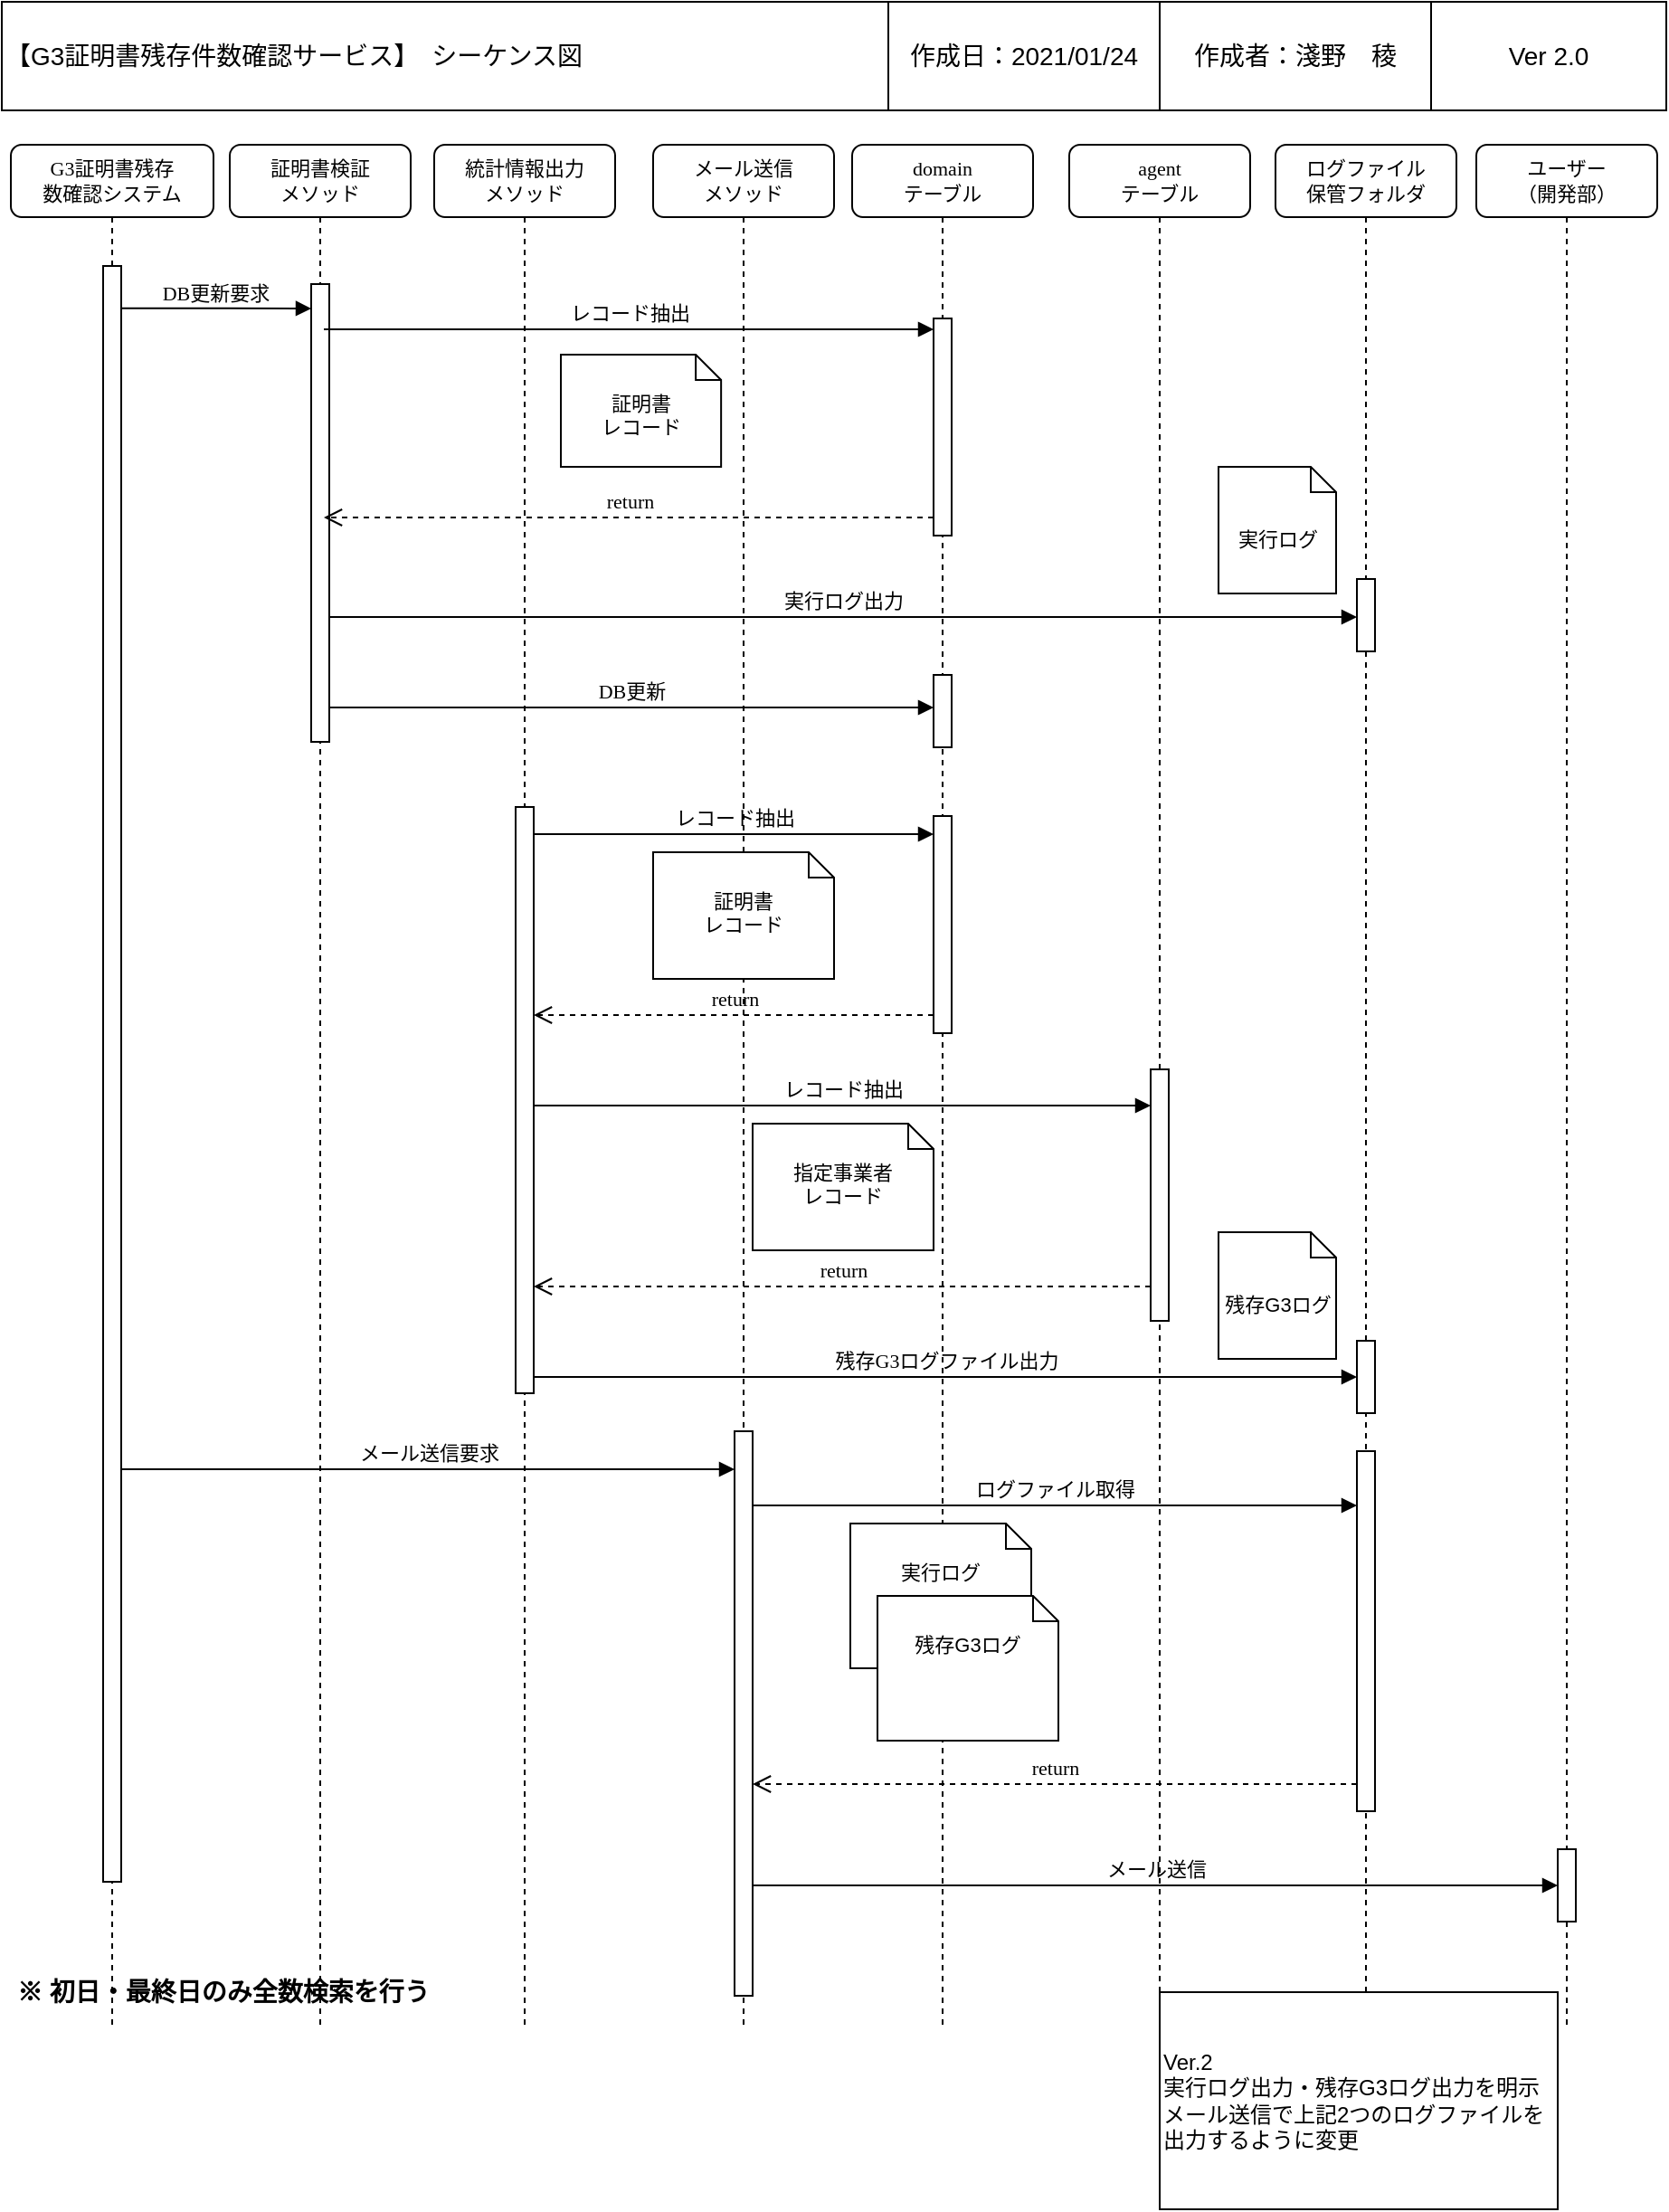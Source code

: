 <mxfile version="14.0.4" type="github" pages="6">
  <diagram name="シーケンス図（定期実行）" id="13e1069c-82ec-6db2-03f1-153e76fe0fe0">
    <mxGraphModel dx="994" dy="489" grid="1" gridSize="10" guides="1" tooltips="1" connect="1" arrows="1" fold="1" page="1" pageScale="1" pageWidth="827" pageHeight="1169" background="#ffffff" math="0" shadow="0">
      <root>
        <mxCell id="0" />
        <mxCell id="1" parent="0" />
        <mxCell id="7baba1c4bc27f4b0-2" value="&lt;div style=&quot;font-size: 11px&quot;&gt;G3証明書残存&lt;/div&gt;&lt;div style=&quot;font-size: 11px&quot;&gt;数確認システム&lt;br style=&quot;font-size: 11px&quot;&gt;&lt;/div&gt;" style="shape=umlLifeline;perimeter=lifelinePerimeter;whiteSpace=wrap;html=1;container=1;collapsible=0;recursiveResize=0;outlineConnect=0;rounded=1;shadow=0;comic=0;labelBackgroundColor=none;strokeWidth=1;fontFamily=Verdana;fontSize=11;align=center;" parent="1" vertex="1">
          <mxGeometry x="25" y="109" width="112" height="1041" as="geometry" />
        </mxCell>
        <mxCell id="7baba1c4bc27f4b0-10" value="" style="html=1;points=[];perimeter=orthogonalPerimeter;rounded=0;shadow=0;comic=0;labelBackgroundColor=none;strokeWidth=1;fontFamily=Verdana;fontSize=11;align=center;" parent="7baba1c4bc27f4b0-2" vertex="1">
          <mxGeometry x="51" y="67" width="10" height="893" as="geometry" />
        </mxCell>
        <mxCell id="7baba1c4bc27f4b0-3" value="証明書検証&lt;br style=&quot;font-size: 11px&quot;&gt;メソッド" style="shape=umlLifeline;perimeter=lifelinePerimeter;whiteSpace=wrap;html=1;container=1;collapsible=0;recursiveResize=0;outlineConnect=0;rounded=1;shadow=0;comic=0;labelBackgroundColor=none;strokeWidth=1;fontFamily=Verdana;fontSize=11;align=center;" parent="1" vertex="1">
          <mxGeometry x="146" y="109" width="100" height="1041" as="geometry" />
        </mxCell>
        <mxCell id="7baba1c4bc27f4b0-13" value="" style="html=1;points=[];perimeter=orthogonalPerimeter;rounded=0;shadow=0;comic=0;labelBackgroundColor=none;strokeWidth=1;fontFamily=Verdana;fontSize=11;align=center;" parent="7baba1c4bc27f4b0-3" vertex="1">
          <mxGeometry x="45" y="77" width="10" height="253" as="geometry" />
        </mxCell>
        <mxCell id="7baba1c4bc27f4b0-4" value="&lt;div style=&quot;font-size: 11px&quot;&gt;domain&lt;br style=&quot;font-size: 11px&quot;&gt;&lt;/div&gt;&lt;div style=&quot;font-size: 11px&quot;&gt;テーブル&lt;/div&gt;" style="shape=umlLifeline;perimeter=lifelinePerimeter;whiteSpace=wrap;html=1;container=1;collapsible=0;recursiveResize=0;outlineConnect=0;rounded=1;shadow=0;comic=0;labelBackgroundColor=none;strokeWidth=1;fontFamily=Verdana;fontSize=11;align=center;" parent="1" vertex="1">
          <mxGeometry x="490" y="109" width="100" height="1041" as="geometry" />
        </mxCell>
        <mxCell id="6M8pOEJlPFOB4L0owge0-3" value="" style="html=1;points=[];perimeter=orthogonalPerimeter;rounded=0;shadow=0;comic=0;labelBackgroundColor=none;strokeWidth=1;fontFamily=Verdana;fontSize=11;align=center;" parent="7baba1c4bc27f4b0-4" vertex="1">
          <mxGeometry x="45" y="293" width="10" height="40" as="geometry" />
        </mxCell>
        <mxCell id="7baba1c4bc27f4b0-5" value="&lt;div style=&quot;font-size: 11px&quot;&gt;メール送信&lt;/div&gt;&lt;div style=&quot;font-size: 11px&quot;&gt;メソッド&lt;br style=&quot;font-size: 11px&quot;&gt;&lt;/div&gt;" style="shape=umlLifeline;perimeter=lifelinePerimeter;whiteSpace=wrap;html=1;container=1;collapsible=0;recursiveResize=0;outlineConnect=0;rounded=1;shadow=0;comic=0;labelBackgroundColor=none;strokeWidth=1;fontFamily=Verdana;fontSize=11;align=center;" parent="1" vertex="1">
          <mxGeometry x="380" y="109" width="100" height="1041" as="geometry" />
        </mxCell>
        <mxCell id="7baba1c4bc27f4b0-19" value="" style="html=1;points=[];perimeter=orthogonalPerimeter;rounded=0;shadow=0;comic=0;labelBackgroundColor=none;strokeWidth=1;fontFamily=Verdana;fontSize=11;align=center;" parent="7baba1c4bc27f4b0-5" vertex="1">
          <mxGeometry x="45" y="711" width="10" height="312" as="geometry" />
        </mxCell>
        <mxCell id="7baba1c4bc27f4b0-6" value="ログファイル&lt;br style=&quot;font-size: 11px&quot;&gt;保管フォルダ" style="shape=umlLifeline;perimeter=lifelinePerimeter;whiteSpace=wrap;html=1;container=1;collapsible=0;recursiveResize=0;outlineConnect=0;rounded=1;shadow=0;comic=0;labelBackgroundColor=none;strokeWidth=1;fontFamily=Verdana;fontSize=11;align=center;" parent="1" vertex="1">
          <mxGeometry x="724" y="109" width="100" height="1041" as="geometry" />
        </mxCell>
        <mxCell id="HY1Ta8MhCHpQZ7dJACeX-5" value="" style="html=1;points=[];perimeter=orthogonalPerimeter;rounded=0;shadow=0;comic=0;labelBackgroundColor=none;strokeWidth=1;fontFamily=Verdana;fontSize=11;align=center;" parent="7baba1c4bc27f4b0-6" vertex="1">
          <mxGeometry x="45" y="661" width="10" height="40" as="geometry" />
        </mxCell>
        <mxCell id="HY1Ta8MhCHpQZ7dJACeX-6" value="" style="html=1;points=[];perimeter=orthogonalPerimeter;rounded=0;shadow=0;comic=0;labelBackgroundColor=none;strokeWidth=1;fontFamily=Verdana;fontSize=11;align=center;" parent="7baba1c4bc27f4b0-6" vertex="1">
          <mxGeometry x="45" y="722" width="10" height="199" as="geometry" />
        </mxCell>
        <mxCell id="7baba1c4bc27f4b0-8" value="&lt;div style=&quot;font-size: 11px&quot;&gt;ユーザー&lt;/div&gt;&lt;div style=&quot;font-size: 11px&quot;&gt;（開発部）&lt;br style=&quot;font-size: 11px&quot;&gt;&lt;/div&gt;" style="shape=umlLifeline;perimeter=lifelinePerimeter;whiteSpace=wrap;html=1;container=1;collapsible=0;recursiveResize=0;outlineConnect=0;rounded=1;shadow=0;comic=0;labelBackgroundColor=none;strokeWidth=1;fontFamily=Verdana;fontSize=11;align=center;" parent="1" vertex="1">
          <mxGeometry x="835" y="109" width="100" height="1041" as="geometry" />
        </mxCell>
        <mxCell id="7baba1c4bc27f4b0-9" value="" style="html=1;points=[];perimeter=orthogonalPerimeter;rounded=0;shadow=0;comic=0;labelBackgroundColor=none;strokeWidth=1;fontFamily=Verdana;fontSize=11;align=center;" parent="7baba1c4bc27f4b0-8" vertex="1">
          <mxGeometry x="45" y="942" width="10" height="40" as="geometry" />
        </mxCell>
        <mxCell id="7baba1c4bc27f4b0-16" value="" style="html=1;points=[];perimeter=orthogonalPerimeter;rounded=0;shadow=0;comic=0;labelBackgroundColor=none;strokeWidth=1;fontFamily=Verdana;fontSize=11;align=center;" parent="1" vertex="1">
          <mxGeometry x="535" y="205" width="10" height="120" as="geometry" />
        </mxCell>
        <mxCell id="7baba1c4bc27f4b0-17" value="レコード抽出" style="html=1;verticalAlign=bottom;endArrow=block;labelBackgroundColor=none;fontFamily=Verdana;fontSize=11;edgeStyle=elbowEdgeStyle;elbow=vertical;" parent="1" target="7baba1c4bc27f4b0-16" edge="1">
          <mxGeometry relative="1" as="geometry">
            <mxPoint x="198" y="211" as="sourcePoint" />
            <Array as="points">
              <mxPoint x="203" y="211" />
            </Array>
            <mxPoint x="328" y="211" as="targetPoint" />
          </mxGeometry>
        </mxCell>
        <mxCell id="7baba1c4bc27f4b0-21" value="return" style="html=1;verticalAlign=bottom;endArrow=open;dashed=1;endSize=8;labelBackgroundColor=none;fontFamily=Verdana;fontSize=11;edgeStyle=elbowEdgeStyle;elbow=vertical;" parent="1" source="7baba1c4bc27f4b0-16" edge="1">
          <mxGeometry relative="1" as="geometry">
            <mxPoint x="198" y="315" as="targetPoint" />
            <Array as="points">
              <mxPoint x="273" y="315" />
              <mxPoint x="273" y="305" />
              <mxPoint x="303" y="305" />
            </Array>
            <mxPoint x="328" y="315" as="sourcePoint" />
          </mxGeometry>
        </mxCell>
        <mxCell id="7baba1c4bc27f4b0-14" value="DB更新要求" style="html=1;verticalAlign=bottom;endArrow=block;labelBackgroundColor=none;fontFamily=Verdana;fontSize=11;edgeStyle=elbowEdgeStyle;elbow=vertical;" parent="1" target="7baba1c4bc27f4b0-13" edge="1">
          <mxGeometry relative="1" as="geometry">
            <mxPoint x="86" y="199.333" as="sourcePoint" />
            <mxPoint x="182" y="199.333" as="targetPoint" />
          </mxGeometry>
        </mxCell>
        <mxCell id="HY1Ta8MhCHpQZ7dJACeX-1" value="&lt;div style=&quot;font-size: 11px;&quot;&gt;証明書&lt;/div&gt;&lt;div style=&quot;font-size: 11px;&quot;&gt;レコード&lt;/div&gt;" style="shape=note2;boundedLbl=1;whiteSpace=wrap;html=1;size=14;verticalAlign=top;align=center;fontSize=11;" parent="1" vertex="1">
          <mxGeometry x="329" y="225" width="88.57" height="62" as="geometry" />
        </mxCell>
        <mxCell id="HY1Ta8MhCHpQZ7dJACeX-4" value="残存G3ログファイル出力" style="html=1;verticalAlign=bottom;endArrow=block;labelBackgroundColor=none;fontFamily=Verdana;fontSize=11;edgeStyle=elbowEdgeStyle;elbow=vertical;" parent="1" source="CmsKR4PzdkKorJ2YjDzW-6" target="HY1Ta8MhCHpQZ7dJACeX-5" edge="1">
          <mxGeometry relative="1" as="geometry">
            <mxPoint x="86" y="645" as="sourcePoint" />
            <mxPoint x="651.5" y="590.333" as="targetPoint" />
            <Array as="points">
              <mxPoint x="690" y="790" />
              <mxPoint x="620" y="770" />
              <mxPoint x="610" y="750" />
              <mxPoint x="650" y="709" />
              <mxPoint x="480" y="690" />
              <mxPoint x="370" y="651" />
              <mxPoint x="355" y="645" />
            </Array>
          </mxGeometry>
        </mxCell>
        <mxCell id="HY1Ta8MhCHpQZ7dJACeX-7" value="ログファイル取得" style="html=1;verticalAlign=bottom;endArrow=block;labelBackgroundColor=none;fontFamily=Verdana;fontSize=11;edgeStyle=elbowEdgeStyle;elbow=vertical;" parent="1" target="HY1Ta8MhCHpQZ7dJACeX-6" edge="1">
          <mxGeometry relative="1" as="geometry">
            <mxPoint x="435" y="861" as="sourcePoint" />
            <mxPoint x="584" y="812.333" as="targetPoint" />
            <Array as="points">
              <mxPoint x="590" y="861" />
              <mxPoint x="480" y="791" />
              <mxPoint x="490" y="861" />
            </Array>
          </mxGeometry>
        </mxCell>
        <mxCell id="HY1Ta8MhCHpQZ7dJACeX-8" value="return" style="html=1;verticalAlign=bottom;endArrow=open;dashed=1;endSize=8;labelBackgroundColor=none;fontFamily=Verdana;fontSize=11;edgeStyle=elbowEdgeStyle;elbow=vertical;" parent="1" source="HY1Ta8MhCHpQZ7dJACeX-6" edge="1">
          <mxGeometry relative="1" as="geometry">
            <mxPoint x="435" y="1015" as="targetPoint" />
            <Array as="points">
              <mxPoint x="490" y="1015" />
              <mxPoint x="480" y="985" />
              <mxPoint x="529" y="964" />
              <mxPoint x="529" y="954" />
              <mxPoint x="559" y="954" />
            </Array>
            <mxPoint x="649" y="1015" as="sourcePoint" />
          </mxGeometry>
        </mxCell>
        <mxCell id="HY1Ta8MhCHpQZ7dJACeX-9" value="&lt;div style=&quot;font-size: 11px&quot; align=&quot;center&quot;&gt;実行ログ&lt;/div&gt;" style="shape=note2;boundedLbl=1;whiteSpace=wrap;html=1;size=14;verticalAlign=top;align=center;fontSize=11;" parent="1" vertex="1">
          <mxGeometry x="489" y="871" width="100" height="80" as="geometry" />
        </mxCell>
        <mxCell id="6M8pOEJlPFOB4L0owge0-2" value="DB更新" style="html=1;verticalAlign=bottom;endArrow=block;labelBackgroundColor=none;fontFamily=Verdana;fontSize=11;edgeStyle=elbowEdgeStyle;elbow=vertical;" parent="1" target="6M8pOEJlPFOB4L0owge0-3" edge="1" source="7baba1c4bc27f4b0-13">
          <mxGeometry relative="1" as="geometry">
            <mxPoint x="198" y="420" as="sourcePoint" />
            <mxPoint x="353" y="419.5" as="targetPoint" />
            <Array as="points">
              <mxPoint x="333" y="420" />
            </Array>
          </mxGeometry>
        </mxCell>
        <mxCell id="6M8pOEJlPFOB4L0owge0-4" value="" style="html=1;points=[];perimeter=orthogonalPerimeter;rounded=0;shadow=0;comic=0;labelBackgroundColor=none;strokeWidth=1;fontFamily=Verdana;fontSize=11;align=center;" parent="1" vertex="1">
          <mxGeometry x="535" y="480" width="10" height="120" as="geometry" />
        </mxCell>
        <mxCell id="6M8pOEJlPFOB4L0owge0-5" value="レコード抽出" style="html=1;verticalAlign=bottom;endArrow=block;labelBackgroundColor=none;fontFamily=Verdana;fontSize=11;edgeStyle=elbowEdgeStyle;elbow=vertical;" parent="1" source="CmsKR4PzdkKorJ2YjDzW-6" target="6M8pOEJlPFOB4L0owge0-4" edge="1">
          <mxGeometry relative="1" as="geometry">
            <mxPoint x="86" y="486" as="sourcePoint" />
            <Array as="points">
              <mxPoint x="500" y="490" />
            </Array>
            <mxPoint x="370" y="486" as="targetPoint" />
          </mxGeometry>
        </mxCell>
        <mxCell id="6M8pOEJlPFOB4L0owge0-7" value="&lt;div style=&quot;font-size: 11px;&quot;&gt;証明書&lt;/div&gt;&lt;div style=&quot;font-size: 11px;&quot;&gt;レコード&lt;/div&gt;" style="shape=note2;boundedLbl=1;whiteSpace=wrap;html=1;size=14;verticalAlign=top;align=center;fontSize=11;" parent="1" vertex="1">
          <mxGeometry x="380" y="500" width="100" height="70" as="geometry" />
        </mxCell>
        <mxCell id="6M8pOEJlPFOB4L0owge0-11" value="return" style="html=1;verticalAlign=bottom;endArrow=open;dashed=1;endSize=8;labelBackgroundColor=none;fontFamily=Verdana;fontSize=11;edgeStyle=elbowEdgeStyle;elbow=vertical;" parent="1" source="6M8pOEJlPFOB4L0owge0-4" target="CmsKR4PzdkKorJ2YjDzW-6" edge="1">
          <mxGeometry relative="1" as="geometry">
            <mxPoint x="86" y="590" as="targetPoint" />
            <Array as="points">
              <mxPoint x="480" y="590" />
              <mxPoint x="315" y="590" />
              <mxPoint x="315" y="580" />
              <mxPoint x="345" y="580" />
            </Array>
            <mxPoint x="370" y="590" as="sourcePoint" />
          </mxGeometry>
        </mxCell>
        <mxCell id="6M8pOEJlPFOB4L0owge0-12" value="残存G3ログ" style="shape=note2;boundedLbl=1;whiteSpace=wrap;html=1;size=14;verticalAlign=top;align=center;fontSize=11;" parent="1" vertex="1">
          <mxGeometry x="504" y="911" width="100" height="80" as="geometry" />
        </mxCell>
        <mxCell id="sHYgj95xDzqxYKDH3hfH-1" value="&lt;div style=&quot;font-size: 11px&quot;&gt;統計情報出力&lt;/div&gt;&lt;div style=&quot;font-size: 11px&quot;&gt;メソッド&lt;br style=&quot;font-size: 11px&quot;&gt;&lt;/div&gt;" style="shape=umlLifeline;perimeter=lifelinePerimeter;whiteSpace=wrap;html=1;container=1;collapsible=0;recursiveResize=0;outlineConnect=0;rounded=1;shadow=0;comic=0;labelBackgroundColor=none;strokeWidth=1;fontFamily=Verdana;fontSize=11;align=center;" parent="1" vertex="1">
          <mxGeometry x="259" y="109" width="100" height="1041" as="geometry" />
        </mxCell>
        <mxCell id="CmsKR4PzdkKorJ2YjDzW-6" value="" style="html=1;points=[];perimeter=orthogonalPerimeter;rounded=0;shadow=0;comic=0;labelBackgroundColor=none;strokeWidth=1;fontFamily=Verdana;fontSize=11;align=center;" vertex="1" parent="sHYgj95xDzqxYKDH3hfH-1">
          <mxGeometry x="45" y="366" width="10" height="324" as="geometry" />
        </mxCell>
        <mxCell id="pEoBLkRFbzQR7aDPuQVB-10" value="メール送信" style="html=1;verticalAlign=bottom;endArrow=block;labelBackgroundColor=none;fontFamily=Verdana;fontSize=11;edgeStyle=elbowEdgeStyle;elbow=vertical;" parent="1" target="7baba1c4bc27f4b0-9" edge="1">
          <mxGeometry relative="1" as="geometry">
            <mxPoint x="435" y="1071" as="sourcePoint" />
            <mxPoint x="783" y="1010.025" as="targetPoint" />
            <Array as="points">
              <mxPoint x="550" y="1071" />
              <mxPoint x="620" y="1051" />
              <mxPoint x="590" y="1021" />
            </Array>
          </mxGeometry>
        </mxCell>
        <mxCell id="3J9QN7l3dyGxSfjtafIO-3" value="メール送信要求" style="html=1;verticalAlign=bottom;endArrow=block;labelBackgroundColor=none;fontFamily=Verdana;fontSize=11;edgeStyle=elbowEdgeStyle;elbow=vertical;" parent="1" edge="1">
          <mxGeometry relative="1" as="geometry">
            <mxPoint x="86" y="841" as="sourcePoint" />
            <mxPoint x="425" y="841" as="targetPoint" />
            <Array as="points">
              <mxPoint x="230" y="841" />
              <mxPoint x="229" y="794" />
            </Array>
          </mxGeometry>
        </mxCell>
        <mxCell id="erE-x3cqSHiAK_1Vf2YG-1" value="&lt;div style=&quot;font-size: 14px&quot; align=&quot;left&quot;&gt;&lt;font style=&quot;font-size: 14px&quot;&gt;【G3証明書残存件数確認サービス】　シーケンス図&lt;/font&gt;&lt;/div&gt;" style="rounded=0;whiteSpace=wrap;html=1;align=left;fontSize=14;" parent="1" vertex="1">
          <mxGeometry x="20" y="30" width="490" height="60" as="geometry" />
        </mxCell>
        <mxCell id="erE-x3cqSHiAK_1Vf2YG-2" value="&lt;font style=&quot;font-size: 14px&quot;&gt;作成日：2021/01/24&lt;/font&gt;" style="rounded=0;whiteSpace=wrap;html=1;fontSize=14;" parent="1" vertex="1">
          <mxGeometry x="510" y="30" width="150" height="60" as="geometry" />
        </mxCell>
        <mxCell id="erE-x3cqSHiAK_1Vf2YG-3" value="&lt;font style=&quot;font-size: 14px;&quot;&gt;作成者：淺野　稜&lt;/font&gt;" style="rounded=0;whiteSpace=wrap;html=1;fontSize=14;" parent="1" vertex="1">
          <mxGeometry x="660" y="30" width="150" height="60" as="geometry" />
        </mxCell>
        <mxCell id="erE-x3cqSHiAK_1Vf2YG-4" value="&lt;font style=&quot;font-size: 14px&quot;&gt;Ver 2.0&lt;/font&gt;" style="rounded=0;whiteSpace=wrap;html=1;fontSize=14;" parent="1" vertex="1">
          <mxGeometry x="810" y="30" width="130" height="60" as="geometry" />
        </mxCell>
        <mxCell id="erE-x3cqSHiAK_1Vf2YG-5" value="※ 初日・最終日のみ全数検索を行う" style="text;html=1;strokeColor=none;fillColor=none;align=center;verticalAlign=middle;whiteSpace=wrap;rounded=0;fontSize=14;fontStyle=1" parent="1" vertex="1">
          <mxGeometry x="25" y="1120" width="235" height="20" as="geometry" />
        </mxCell>
        <mxCell id="CmsKR4PzdkKorJ2YjDzW-1" value="実行ログ出力" style="html=1;verticalAlign=bottom;endArrow=block;labelBackgroundColor=none;fontFamily=Verdana;fontSize=11;edgeStyle=elbowEdgeStyle;elbow=vertical;" edge="1" parent="1" target="CmsKR4PzdkKorJ2YjDzW-2">
          <mxGeometry relative="1" as="geometry">
            <mxPoint x="201" y="370" as="sourcePoint" />
            <mxPoint x="530" y="370" as="targetPoint" />
            <Array as="points">
              <mxPoint x="333" y="370" />
            </Array>
          </mxGeometry>
        </mxCell>
        <mxCell id="CmsKR4PzdkKorJ2YjDzW-2" value="" style="html=1;points=[];perimeter=orthogonalPerimeter;rounded=0;shadow=0;comic=0;labelBackgroundColor=none;strokeWidth=1;fontFamily=Verdana;fontSize=11;align=center;" vertex="1" parent="1">
          <mxGeometry x="769" y="349" width="10" height="40" as="geometry" />
        </mxCell>
        <mxCell id="CmsKR4PzdkKorJ2YjDzW-3" value="&lt;div style=&quot;font-size: 11px&quot; align=&quot;center&quot;&gt;&lt;br&gt;&lt;/div&gt;&lt;div style=&quot;font-size: 11px&quot; align=&quot;center&quot;&gt;実行ログ&lt;/div&gt;" style="shape=note2;boundedLbl=1;whiteSpace=wrap;html=1;size=14;verticalAlign=top;align=center;fontSize=11;" vertex="1" parent="1">
          <mxGeometry x="692.5" y="287" width="65" height="70" as="geometry" />
        </mxCell>
        <mxCell id="CmsKR4PzdkKorJ2YjDzW-4" value="&lt;div style=&quot;font-size: 11px&quot; align=&quot;center&quot;&gt;&lt;br&gt;&lt;/div&gt;&lt;div style=&quot;font-size: 11px&quot; align=&quot;center&quot;&gt;残存G3ログ&lt;/div&gt;" style="shape=note2;boundedLbl=1;whiteSpace=wrap;html=1;size=14;verticalAlign=top;align=center;fontSize=11;" vertex="1" parent="1">
          <mxGeometry x="692.5" y="710" width="65" height="70" as="geometry" />
        </mxCell>
        <mxCell id="b5a9Hff0KKmy4un4nvu1-1" value="&lt;div align=&quot;left&quot;&gt;Ver.2&lt;/div&gt;&lt;div&gt;実行ログ出力・残存G3ログ出力を明示&lt;/div&gt;&lt;div&gt;メール送信で上記2つのログファイルを出力するように変更&lt;/div&gt;" style="rounded=0;whiteSpace=wrap;html=1;align=left;" vertex="1" parent="1">
          <mxGeometry x="660" y="1130" width="220" height="120" as="geometry" />
        </mxCell>
        <mxCell id="tw49mn2ezLalKGH_dtyb-1" value="&lt;div&gt;agent&lt;/div&gt;&lt;div&gt;テーブル&lt;br&gt;&lt;/div&gt;" style="shape=umlLifeline;perimeter=lifelinePerimeter;whiteSpace=wrap;html=1;container=1;collapsible=0;recursiveResize=0;outlineConnect=0;rounded=1;shadow=0;comic=0;labelBackgroundColor=none;strokeWidth=1;fontFamily=Verdana;fontSize=11;align=center;" vertex="1" parent="1">
          <mxGeometry x="610" y="109" width="100" height="1041" as="geometry" />
        </mxCell>
        <mxCell id="tw49mn2ezLalKGH_dtyb-2" value="" style="html=1;points=[];perimeter=orthogonalPerimeter;rounded=0;shadow=0;comic=0;labelBackgroundColor=none;strokeWidth=1;fontFamily=Verdana;fontSize=11;align=center;" vertex="1" parent="tw49mn2ezLalKGH_dtyb-1">
          <mxGeometry x="45" y="511" width="10" height="139" as="geometry" />
        </mxCell>
        <mxCell id="M6RE8vuyZKTG9yUmDJsp-1" value="レコード抽出" style="html=1;verticalAlign=bottom;endArrow=block;labelBackgroundColor=none;fontFamily=Verdana;fontSize=11;edgeStyle=elbowEdgeStyle;elbow=vertical;" edge="1" parent="1" source="CmsKR4PzdkKorJ2YjDzW-6" target="tw49mn2ezLalKGH_dtyb-2">
          <mxGeometry relative="1" as="geometry">
            <mxPoint x="303" y="640.0" as="sourcePoint" />
            <Array as="points">
              <mxPoint x="489" y="640.0" />
            </Array>
            <mxPoint x="524" y="640.0" as="targetPoint" />
          </mxGeometry>
        </mxCell>
        <mxCell id="M6RE8vuyZKTG9yUmDJsp-3" value="return" style="html=1;verticalAlign=bottom;endArrow=open;dashed=1;endSize=8;labelBackgroundColor=none;fontFamily=Verdana;fontSize=11;edgeStyle=elbowEdgeStyle;elbow=vertical;" edge="1" parent="1" source="tw49mn2ezLalKGH_dtyb-2" target="CmsKR4PzdkKorJ2YjDzW-6">
          <mxGeometry relative="1" as="geometry">
            <mxPoint x="314" y="690" as="targetPoint" />
            <Array as="points">
              <mxPoint x="590" y="740" />
              <mxPoint x="570" y="730" />
              <mxPoint x="560" y="700" />
              <mxPoint x="480" y="690" />
              <mxPoint x="315" y="690" />
              <mxPoint x="315" y="680" />
              <mxPoint x="345" y="680" />
            </Array>
            <mxPoint x="535" y="690" as="sourcePoint" />
          </mxGeometry>
        </mxCell>
        <mxCell id="M6RE8vuyZKTG9yUmDJsp-4" value="指定事業者&lt;br&gt;&lt;div style=&quot;font-size: 11px&quot;&gt;レコード&lt;/div&gt;" style="shape=note2;boundedLbl=1;whiteSpace=wrap;html=1;size=14;verticalAlign=top;align=center;fontSize=11;" vertex="1" parent="1">
          <mxGeometry x="435" y="650" width="100" height="70" as="geometry" />
        </mxCell>
      </root>
    </mxGraphModel>
  </diagram>
  <diagram id="m0Q9sx268DfUwjhK4s5F" name="シーケンス図（WEB UI）">
    <mxGraphModel dx="1577" dy="803" grid="1" gridSize="10" guides="1" tooltips="1" connect="1" arrows="1" fold="1" page="1" pageScale="1" pageWidth="827" pageHeight="1169" math="0" shadow="0">
      <root>
        <mxCell id="Yc9LPZd54kfcNAisiiT4-0" />
        <mxCell id="Yc9LPZd54kfcNAisiiT4-1" parent="Yc9LPZd54kfcNAisiiT4-0" />
        <mxCell id="Yc9LPZd54kfcNAisiiT4-2" value="証明書状態&lt;br style=&quot;font-size: 10px&quot;&gt;確認画面" style="shape=umlLifeline;perimeter=lifelinePerimeter;whiteSpace=wrap;html=1;container=1;collapsible=0;recursiveResize=0;outlineConnect=0;rounded=1;shadow=0;comic=0;labelBackgroundColor=none;strokeWidth=1;fontFamily=Verdana;fontSize=10;align=center;" parent="Yc9LPZd54kfcNAisiiT4-1" vertex="1">
          <mxGeometry x="180" y="120" width="100" height="760" as="geometry" />
        </mxCell>
        <mxCell id="Yc9LPZd54kfcNAisiiT4-3" value="" style="html=1;points=[];perimeter=orthogonalPerimeter;rounded=0;shadow=0;comic=0;labelBackgroundColor=none;strokeWidth=1;fontFamily=Verdana;fontSize=10;align=center;" parent="Yc9LPZd54kfcNAisiiT4-2" vertex="1">
          <mxGeometry x="45" y="90" width="10" height="240" as="geometry" />
        </mxCell>
        <mxCell id="d2mbjrC32vBYHdjrCs88-3" value="" style="html=1;points=[];perimeter=orthogonalPerimeter;rounded=0;shadow=0;comic=0;labelBackgroundColor=none;strokeWidth=1;fontFamily=Verdana;fontSize=10;align=center;" vertex="1" parent="Yc9LPZd54kfcNAisiiT4-2">
          <mxGeometry x="45" y="350" width="10" height="50" as="geometry" />
        </mxCell>
        <mxCell id="d2mbjrC32vBYHdjrCs88-4" value="画面表示" style="html=1;verticalAlign=bottom;endArrow=block;fontSize=10;" edge="1" parent="Yc9LPZd54kfcNAisiiT4-2" source="d2mbjrC32vBYHdjrCs88-3" target="d2mbjrC32vBYHdjrCs88-3">
          <mxGeometry x="0.333" y="-35" width="80" relative="1" as="geometry">
            <mxPoint x="-130" y="192.5" as="sourcePoint" />
            <mxPoint x="-50" y="192.5" as="targetPoint" />
            <mxPoint x="35" y="35" as="offset" />
          </mxGeometry>
        </mxCell>
        <mxCell id="Yc9LPZd54kfcNAisiiT4-6" value="&lt;div style=&quot;font-size: 10px&quot;&gt;証明書状態確認&lt;br&gt;&lt;/div&gt;&lt;div style=&quot;font-size: 10px&quot;&gt;メソッド&lt;br style=&quot;font-size: 10px&quot;&gt;&lt;/div&gt;" style="shape=umlLifeline;perimeter=lifelinePerimeter;whiteSpace=wrap;html=1;container=1;collapsible=0;recursiveResize=0;outlineConnect=0;rounded=1;shadow=0;comic=0;labelBackgroundColor=none;strokeWidth=1;fontFamily=Verdana;fontSize=10;align=center;" parent="Yc9LPZd54kfcNAisiiT4-1" vertex="1">
          <mxGeometry x="340" y="120" width="100" height="760" as="geometry" />
        </mxCell>
        <mxCell id="Yc9LPZd54kfcNAisiiT4-7" value="" style="html=1;points=[];perimeter=orthogonalPerimeter;rounded=0;shadow=0;comic=0;labelBackgroundColor=none;strokeWidth=1;fontFamily=Verdana;fontSize=10;align=center;" parent="Yc9LPZd54kfcNAisiiT4-6" vertex="1">
          <mxGeometry x="45" y="120" width="10" height="180" as="geometry" />
        </mxCell>
        <mxCell id="Yc9LPZd54kfcNAisiiT4-8" value="ユーザー" style="shape=umlLifeline;perimeter=lifelinePerimeter;whiteSpace=wrap;html=1;container=1;collapsible=0;recursiveResize=0;outlineConnect=0;rounded=1;shadow=0;comic=0;labelBackgroundColor=none;strokeWidth=1;fontFamily=Verdana;fontSize=10;align=center;" parent="Yc9LPZd54kfcNAisiiT4-1" vertex="1">
          <mxGeometry x="40" y="120" width="100" height="750" as="geometry" />
        </mxCell>
        <mxCell id="Yc9LPZd54kfcNAisiiT4-9" value="" style="html=1;points=[];perimeter=orthogonalPerimeter;rounded=0;shadow=0;comic=0;labelBackgroundColor=none;strokeWidth=1;fontFamily=Verdana;fontSize=10;align=center;" parent="Yc9LPZd54kfcNAisiiT4-8" vertex="1">
          <mxGeometry x="45" y="90" width="10" height="310" as="geometry" />
        </mxCell>
        <mxCell id="S--X-GX8cK5yYy1NVmtk-2" value="アクセス" style="html=1;verticalAlign=bottom;endArrow=block;labelBackgroundColor=none;fontFamily=Verdana;fontSize=10;edgeStyle=elbowEdgeStyle;elbow=vertical;entryX=0;entryY=0.45;entryDx=0;entryDy=0;entryPerimeter=0;" parent="Yc9LPZd54kfcNAisiiT4-1" source="Yc9LPZd54kfcNAisiiT4-9" edge="1">
          <mxGeometry relative="1" as="geometry">
            <mxPoint x="100" y="230" as="sourcePoint" />
            <mxPoint x="225" y="219" as="targetPoint" />
            <Array as="points">
              <mxPoint x="160" y="219" />
              <mxPoint x="185" y="230" />
            </Array>
          </mxGeometry>
        </mxCell>
        <mxCell id="z_bzJsjJLBfM_LkROJ9G-1" value="レコード抽出" style="html=1;verticalAlign=bottom;endArrow=block;labelBackgroundColor=none;fontFamily=Verdana;fontSize=10;edgeStyle=elbowEdgeStyle;elbow=vertical;" parent="Yc9LPZd54kfcNAisiiT4-1" target="Bt0YmDETrJXjTsh0fSBl-1" edge="1">
          <mxGeometry relative="1" as="geometry">
            <mxPoint x="395" y="270" as="sourcePoint" />
            <mxPoint x="550" y="270" as="targetPoint" />
            <Array as="points">
              <mxPoint x="405" y="270" />
            </Array>
          </mxGeometry>
        </mxCell>
        <mxCell id="z_bzJsjJLBfM_LkROJ9G-2" value="&lt;div style=&quot;font-size: 10px;&quot;&gt;証明書&lt;/div&gt;&lt;div style=&quot;font-size: 10px;&quot;&gt;レコード&lt;/div&gt;" style="shape=note2;boundedLbl=1;whiteSpace=wrap;html=1;size=14;verticalAlign=top;align=center;fontSize=10;" parent="Yc9LPZd54kfcNAisiiT4-1" vertex="1">
          <mxGeometry x="413.5" y="280" width="100" height="70" as="geometry" />
        </mxCell>
        <mxCell id="z_bzJsjJLBfM_LkROJ9G-3" value="return" style="html=1;verticalAlign=bottom;endArrow=open;dashed=1;endSize=8;labelBackgroundColor=none;fontFamily=Verdana;fontSize=10;edgeStyle=elbowEdgeStyle;elbow=vertical;" parent="Yc9LPZd54kfcNAisiiT4-1" source="Bt0YmDETrJXjTsh0fSBl-1" edge="1">
          <mxGeometry relative="1" as="geometry">
            <mxPoint x="395" y="390" as="targetPoint" />
            <Array as="points">
              <mxPoint x="520" y="390" />
              <mxPoint x="500" y="370" />
              <mxPoint x="430" y="360" />
              <mxPoint x="805" y="430" />
              <mxPoint x="835" y="430" />
            </Array>
            <mxPoint x="544" y="380" as="sourcePoint" />
          </mxGeometry>
        </mxCell>
        <mxCell id="z_bzJsjJLBfM_LkROJ9G-4" value="統計情報" style="html=1;verticalAlign=bottom;endArrow=open;dashed=1;endSize=8;labelBackgroundColor=none;fontFamily=Verdana;fontSize=10;edgeStyle=elbowEdgeStyle;elbow=vertical;" parent="Yc9LPZd54kfcNAisiiT4-1" source="Yc9LPZd54kfcNAisiiT4-7" target="Yc9LPZd54kfcNAisiiT4-3" edge="1">
          <mxGeometry relative="1" as="geometry">
            <mxPoint x="230" y="409.5" as="targetPoint" />
            <Array as="points">
              <mxPoint x="275" y="409.5" />
              <mxPoint x="275" y="399.5" />
              <mxPoint x="305" y="399.5" />
            </Array>
            <mxPoint x="360" y="409.5" as="sourcePoint" />
          </mxGeometry>
        </mxCell>
        <mxCell id="Bt0YmDETrJXjTsh0fSBl-0" value="&lt;div style=&quot;font-size: 10px&quot;&gt;domain&lt;br&gt;&lt;/div&gt;&lt;div style=&quot;font-size: 10px&quot;&gt;テーブル&lt;br style=&quot;font-size: 10px&quot;&gt;&lt;/div&gt;" style="shape=umlLifeline;perimeter=lifelinePerimeter;whiteSpace=wrap;html=1;container=1;collapsible=0;recursiveResize=0;outlineConnect=0;rounded=1;shadow=0;comic=0;labelBackgroundColor=none;strokeWidth=1;fontFamily=Verdana;fontSize=10;align=center;" parent="Yc9LPZd54kfcNAisiiT4-1" vertex="1">
          <mxGeometry x="490" y="120" width="100" height="760" as="geometry" />
        </mxCell>
        <mxCell id="Bt0YmDETrJXjTsh0fSBl-1" value="" style="html=1;points=[];perimeter=orthogonalPerimeter;rounded=0;shadow=0;comic=0;labelBackgroundColor=none;strokeWidth=1;fontFamily=Verdana;fontSize=10;align=center;" parent="Bt0YmDETrJXjTsh0fSBl-0" vertex="1">
          <mxGeometry x="45" y="130" width="10" height="160" as="geometry" />
        </mxCell>
        <mxCell id="38rAJbJoUfhWac-wg8JI-0" value="&lt;div&gt;統計情報要求&lt;/div&gt;（ALL, G3, Errorを選択）" style="html=1;verticalAlign=bottom;endArrow=block;labelBackgroundColor=none;fontFamily=Verdana;fontSize=10;edgeStyle=elbowEdgeStyle;elbow=vertical;" parent="Yc9LPZd54kfcNAisiiT4-1" source="Yc9LPZd54kfcNAisiiT4-3" target="Yc9LPZd54kfcNAisiiT4-7" edge="1">
          <mxGeometry relative="1" as="geometry">
            <mxPoint x="240" y="250" as="sourcePoint" />
            <mxPoint x="380" y="250" as="targetPoint" />
            <Array as="points">
              <mxPoint x="250" y="250" />
            </Array>
          </mxGeometry>
        </mxCell>
        <mxCell id="wVGlUujS-8IlCrjpLt5f-0" value="&lt;div style=&quot;font-size: 14px&quot; align=&quot;left&quot;&gt;&lt;font style=&quot;font-size: 14px&quot;&gt;【G3証明書残存件数確認サービス】　シーケンス図&lt;/font&gt;&lt;/div&gt;" style="rounded=0;whiteSpace=wrap;html=1;align=left;fontSize=14;" parent="Yc9LPZd54kfcNAisiiT4-1" vertex="1">
          <mxGeometry x="20" y="30" width="360" height="60" as="geometry" />
        </mxCell>
        <mxCell id="wVGlUujS-8IlCrjpLt5f-1" value="&lt;font style=&quot;font-size: 14px&quot;&gt;作成日：2021/01/24&lt;/font&gt;" style="rounded=0;whiteSpace=wrap;html=1;fontSize=14;" parent="Yc9LPZd54kfcNAisiiT4-1" vertex="1">
          <mxGeometry x="380" y="30" width="150" height="60" as="geometry" />
        </mxCell>
        <mxCell id="wVGlUujS-8IlCrjpLt5f-2" value="&lt;font style=&quot;font-size: 14px;&quot;&gt;作成者：淺野　稜&lt;/font&gt;" style="rounded=0;whiteSpace=wrap;html=1;fontSize=14;" parent="Yc9LPZd54kfcNAisiiT4-1" vertex="1">
          <mxGeometry x="530" y="30" width="150" height="60" as="geometry" />
        </mxCell>
        <mxCell id="wVGlUujS-8IlCrjpLt5f-3" value="&lt;font style=&quot;font-size: 14px&quot;&gt;Ver 2.0&lt;/font&gt;" style="rounded=0;whiteSpace=wrap;html=1;fontSize=14;" parent="Yc9LPZd54kfcNAisiiT4-1" vertex="1">
          <mxGeometry x="680" y="30" width="130" height="60" as="geometry" />
        </mxCell>
        <mxCell id="d2mbjrC32vBYHdjrCs88-0" value="&lt;div align=&quot;left&quot;&gt;Ver.2&lt;/div&gt;&lt;div align=&quot;left&quot;&gt;画面名の変更&lt;/div&gt;&lt;div align=&quot;left&quot;&gt;ステータス確認とログファイル確認の分離&lt;br&gt;&lt;/div&gt;" style="rounded=0;whiteSpace=wrap;html=1;align=left;" vertex="1" parent="Yc9LPZd54kfcNAisiiT4-1">
          <mxGeometry x="570" y="950" width="220" height="180" as="geometry" />
        </mxCell>
      </root>
    </mxGraphModel>
  </diagram>
  <diagram id="nB8A7hhR7iNcvrRYf5c8" name="ER図">
    <mxGraphModel dx="1577" dy="803" grid="1" gridSize="10" guides="1" tooltips="1" connect="1" arrows="1" fold="1" page="1" pageScale="1" pageWidth="827" pageHeight="1169" math="0" shadow="0">
      <root>
        <mxCell id="xNdc0RXTt3TWQ51rv9bm-0" />
        <mxCell id="xNdc0RXTt3TWQ51rv9bm-1" parent="xNdc0RXTt3TWQ51rv9bm-0" />
        <mxCell id="xNdc0RXTt3TWQ51rv9bm-2" value="Domain" style="shape=table;startSize=30;container=1;collapsible=1;childLayout=tableLayout;fixedRows=1;rowLines=0;fontStyle=1;align=center;resizeLast=1;fontSize=10;" parent="xNdc0RXTt3TWQ51rv9bm-1" vertex="1">
          <mxGeometry x="470" y="200" width="300" height="190" as="geometry" />
        </mxCell>
        <mxCell id="xNdc0RXTt3TWQ51rv9bm-3" value="" style="shape=partialRectangle;collapsible=0;dropTarget=0;pointerEvents=0;fillColor=none;points=[[0,0.5],[1,0.5]];portConstraint=eastwest;top=0;left=0;right=0;bottom=1;fontSize=10;" parent="xNdc0RXTt3TWQ51rv9bm-2" vertex="1">
          <mxGeometry y="30" width="300" height="30" as="geometry" />
        </mxCell>
        <mxCell id="xNdc0RXTt3TWQ51rv9bm-4" value="PK" style="shape=partialRectangle;overflow=hidden;connectable=0;fillColor=none;top=0;left=0;bottom=0;right=0;fontStyle=1;fontSize=10;" parent="xNdc0RXTt3TWQ51rv9bm-3" vertex="1">
          <mxGeometry width="30" height="30" as="geometry" />
        </mxCell>
        <mxCell id="xNdc0RXTt3TWQ51rv9bm-5" value="issue_apply_id" style="shape=partialRectangle;overflow=hidden;connectable=0;fillColor=none;top=0;left=0;bottom=0;right=0;align=left;spacingLeft=6;fontStyle=5;fontSize=10;" parent="xNdc0RXTt3TWQ51rv9bm-3" vertex="1">
          <mxGeometry x="30" width="270" height="30" as="geometry" />
        </mxCell>
        <mxCell id="hdk2BQIObJoUqIMHR8MU-130" style="shape=partialRectangle;collapsible=0;dropTarget=0;pointerEvents=0;fillColor=none;points=[[0,0.5],[1,0.5]];portConstraint=eastwest;top=0;left=0;right=0;bottom=0;fontSize=10;" parent="xNdc0RXTt3TWQ51rv9bm-2" vertex="1">
          <mxGeometry y="60" width="300" height="30" as="geometry" />
        </mxCell>
        <mxCell id="hdk2BQIObJoUqIMHR8MU-131" value="FK" style="shape=partialRectangle;overflow=hidden;connectable=0;fillColor=none;top=0;left=0;bottom=0;right=0;fontSize=10;" parent="hdk2BQIObJoUqIMHR8MU-130" vertex="1">
          <mxGeometry width="30" height="30" as="geometry" />
        </mxCell>
        <mxCell id="hdk2BQIObJoUqIMHR8MU-132" value="dn_cn" style="shape=partialRectangle;overflow=hidden;connectable=0;fillColor=none;top=0;left=0;bottom=0;right=0;align=left;spacingLeft=6;fontSize=10;" parent="hdk2BQIObJoUqIMHR8MU-130" vertex="1">
          <mxGeometry x="30" width="270" height="30" as="geometry" />
        </mxCell>
        <mxCell id="xNdc0RXTt3TWQ51rv9bm-6" value="" style="shape=partialRectangle;collapsible=0;dropTarget=0;pointerEvents=0;fillColor=none;points=[[0,0.5],[1,0.5]];portConstraint=eastwest;top=0;left=0;right=0;bottom=0;fontSize=10;" parent="xNdc0RXTt3TWQ51rv9bm-2" vertex="1">
          <mxGeometry y="90" width="300" height="30" as="geometry" />
        </mxCell>
        <mxCell id="xNdc0RXTt3TWQ51rv9bm-7" value="" style="shape=partialRectangle;overflow=hidden;connectable=0;fillColor=none;top=0;left=0;bottom=0;right=0;fontSize=10;" parent="xNdc0RXTt3TWQ51rv9bm-6" vertex="1">
          <mxGeometry width="30" height="30" as="geometry" />
        </mxCell>
        <mxCell id="xNdc0RXTt3TWQ51rv9bm-8" value="employee_name ( asano )" style="shape=partialRectangle;overflow=hidden;connectable=0;fillColor=none;top=0;left=0;bottom=0;right=0;align=left;spacingLeft=6;fontSize=10;" parent="xNdc0RXTt3TWQ51rv9bm-6" vertex="1">
          <mxGeometry x="30" width="270" height="30" as="geometry" />
        </mxCell>
        <mxCell id="S10ciwwF3dUFgWYTBpzD-12" style="shape=partialRectangle;collapsible=0;dropTarget=0;pointerEvents=0;fillColor=none;points=[[0,0.5],[1,0.5]];portConstraint=eastwest;top=0;left=0;right=0;bottom=0;fontSize=10;" parent="xNdc0RXTt3TWQ51rv9bm-2" vertex="1">
          <mxGeometry y="120" width="300" height="30" as="geometry" />
        </mxCell>
        <mxCell id="S10ciwwF3dUFgWYTBpzD-13" style="shape=partialRectangle;overflow=hidden;connectable=0;fillColor=none;top=0;left=0;bottom=0;right=0;fontSize=10;" parent="S10ciwwF3dUFgWYTBpzD-12" vertex="1">
          <mxGeometry width="30" height="30" as="geometry" />
        </mxCell>
        <mxCell id="S10ciwwF3dUFgWYTBpzD-14" value="status " style="shape=partialRectangle;overflow=hidden;connectable=0;fillColor=none;top=0;left=0;bottom=0;right=0;align=left;spacingLeft=6;fontSize=10;" parent="S10ciwwF3dUFgWYTBpzD-12" vertex="1">
          <mxGeometry x="30" width="270" height="30" as="geometry" />
        </mxCell>
        <mxCell id="hdk2BQIObJoUqIMHR8MU-78" style="shape=partialRectangle;collapsible=0;dropTarget=0;pointerEvents=0;fillColor=none;points=[[0,0.5],[1,0.5]];portConstraint=eastwest;top=0;left=0;right=0;bottom=0;fontSize=10;" parent="xNdc0RXTt3TWQ51rv9bm-2" vertex="1">
          <mxGeometry y="150" width="300" height="30" as="geometry" />
        </mxCell>
        <mxCell id="hdk2BQIObJoUqIMHR8MU-79" style="shape=partialRectangle;overflow=hidden;connectable=0;fillColor=none;top=0;left=0;bottom=0;right=0;fontSize=10;" parent="hdk2BQIObJoUqIMHR8MU-78" vertex="1">
          <mxGeometry width="30" height="30" as="geometry" />
        </mxCell>
        <mxCell id="hdk2BQIObJoUqIMHR8MU-80" value="rec_upd_date ( timestamp )" style="shape=partialRectangle;overflow=hidden;connectable=0;fillColor=none;top=0;left=0;bottom=0;right=0;align=left;spacingLeft=6;fontSize=10;" parent="hdk2BQIObJoUqIMHR8MU-78" vertex="1">
          <mxGeometry x="30" width="270" height="30" as="geometry" />
        </mxCell>
        <mxCell id="CZ3C-mX2T2PzIuTbFp0X-0" value="Agent" style="shape=table;startSize=30;container=1;collapsible=1;childLayout=tableLayout;fixedRows=1;rowLines=0;fontStyle=1;align=center;resizeLast=1;fontSize=10;" parent="xNdc0RXTt3TWQ51rv9bm-1" vertex="1">
          <mxGeometry x="480" y="590" width="150" height="100" as="geometry" />
        </mxCell>
        <mxCell id="CZ3C-mX2T2PzIuTbFp0X-1" value="" style="shape=partialRectangle;collapsible=0;dropTarget=0;pointerEvents=0;fillColor=none;points=[[0,0.5],[1,0.5]];portConstraint=eastwest;top=0;left=0;right=0;bottom=1;fontSize=10;" parent="CZ3C-mX2T2PzIuTbFp0X-0" vertex="1">
          <mxGeometry y="30" width="150" height="30" as="geometry" />
        </mxCell>
        <mxCell id="CZ3C-mX2T2PzIuTbFp0X-2" value="PK" style="shape=partialRectangle;overflow=hidden;connectable=0;fillColor=none;top=0;left=0;bottom=0;right=0;fontStyle=1;fontSize=10;" parent="CZ3C-mX2T2PzIuTbFp0X-1" vertex="1">
          <mxGeometry width="30" height="30" as="geometry" />
        </mxCell>
        <mxCell id="CZ3C-mX2T2PzIuTbFp0X-3" value="joint_agent_id" style="shape=partialRectangle;overflow=hidden;connectable=0;fillColor=none;top=0;left=0;bottom=0;right=0;align=left;spacingLeft=6;fontStyle=5;fontSize=10;" parent="CZ3C-mX2T2PzIuTbFp0X-1" vertex="1">
          <mxGeometry x="30" width="120" height="30" as="geometry" />
        </mxCell>
        <mxCell id="CZ3C-mX2T2PzIuTbFp0X-4" value="" style="shape=partialRectangle;collapsible=0;dropTarget=0;pointerEvents=0;fillColor=none;points=[[0,0.5],[1,0.5]];portConstraint=eastwest;top=0;left=0;right=0;bottom=0;fontSize=10;" parent="CZ3C-mX2T2PzIuTbFp0X-0" vertex="1">
          <mxGeometry y="60" width="150" height="30" as="geometry" />
        </mxCell>
        <mxCell id="CZ3C-mX2T2PzIuTbFp0X-5" value="" style="shape=partialRectangle;overflow=hidden;connectable=0;fillColor=none;top=0;left=0;bottom=0;right=0;fontSize=10;" parent="CZ3C-mX2T2PzIuTbFp0X-4" vertex="1">
          <mxGeometry width="30" height="30" as="geometry" />
        </mxCell>
        <mxCell id="CZ3C-mX2T2PzIuTbFp0X-6" value="agent_name" style="shape=partialRectangle;overflow=hidden;connectable=0;fillColor=none;top=0;left=0;bottom=0;right=0;align=left;spacingLeft=6;fontSize=10;" parent="CZ3C-mX2T2PzIuTbFp0X-4" vertex="1">
          <mxGeometry x="30" width="120" height="30" as="geometry" />
        </mxCell>
        <mxCell id="bgB5v8usB2MaBNbc5BYQ-0" value="&lt;div style=&quot;font-size: 14px&quot; align=&quot;left&quot;&gt;&lt;font style=&quot;font-size: 14px&quot;&gt;【G3証明書残存件数確認サービス】　ER図&lt;/font&gt;&lt;/div&gt;" style="rounded=0;whiteSpace=wrap;html=1;align=left;fontSize=14;" parent="xNdc0RXTt3TWQ51rv9bm-1" vertex="1">
          <mxGeometry x="20" y="30" width="360" height="60" as="geometry" />
        </mxCell>
        <mxCell id="bgB5v8usB2MaBNbc5BYQ-1" value="&lt;font style=&quot;font-size: 14px&quot;&gt;作成日：2021/01/24&lt;/font&gt;" style="rounded=0;whiteSpace=wrap;html=1;fontSize=14;" parent="xNdc0RXTt3TWQ51rv9bm-1" vertex="1">
          <mxGeometry x="380" y="30" width="150" height="60" as="geometry" />
        </mxCell>
        <mxCell id="bgB5v8usB2MaBNbc5BYQ-2" value="&lt;font style=&quot;font-size: 14px;&quot;&gt;作成者：淺野　稜&lt;/font&gt;" style="rounded=0;whiteSpace=wrap;html=1;fontSize=14;" parent="xNdc0RXTt3TWQ51rv9bm-1" vertex="1">
          <mxGeometry x="530" y="30" width="150" height="60" as="geometry" />
        </mxCell>
        <mxCell id="bgB5v8usB2MaBNbc5BYQ-3" value="&lt;font style=&quot;font-size: 14px&quot;&gt;Ver 2.0&lt;br&gt;&lt;/font&gt;" style="rounded=0;whiteSpace=wrap;html=1;fontSize=14;" parent="xNdc0RXTt3TWQ51rv9bm-1" vertex="1">
          <mxGeometry x="680" y="30" width="130" height="60" as="geometry" />
        </mxCell>
        <mxCell id="hdk2BQIObJoUqIMHR8MU-10" value="Certificate" style="shape=table;startSize=30;container=1;collapsible=1;childLayout=tableLayout;fixedRows=1;rowLines=0;fontStyle=1;align=center;resizeLast=1;fontSize=10;" parent="xNdc0RXTt3TWQ51rv9bm-1" vertex="1">
          <mxGeometry x="60" y="120" width="220" height="580" as="geometry" />
        </mxCell>
        <mxCell id="hdk2BQIObJoUqIMHR8MU-11" value="" style="shape=partialRectangle;collapsible=0;dropTarget=0;pointerEvents=0;fillColor=none;points=[[0,0.5],[1,0.5]];portConstraint=eastwest;top=0;left=0;right=0;bottom=1;fontSize=10;" parent="hdk2BQIObJoUqIMHR8MU-10" vertex="1">
          <mxGeometry y="30" width="220" height="30" as="geometry" />
        </mxCell>
        <mxCell id="hdk2BQIObJoUqIMHR8MU-12" value="PK" style="shape=partialRectangle;overflow=hidden;connectable=0;fillColor=none;top=0;left=0;bottom=0;right=0;fontStyle=1;fontSize=10;" parent="hdk2BQIObJoUqIMHR8MU-11" vertex="1">
          <mxGeometry width="30" height="30" as="geometry" />
        </mxCell>
        <mxCell id="hdk2BQIObJoUqIMHR8MU-13" value="issue_apply_id" style="shape=partialRectangle;overflow=hidden;connectable=0;fillColor=none;top=0;left=0;bottom=0;right=0;align=left;spacingLeft=6;fontStyle=5;fontSize=10;" parent="hdk2BQIObJoUqIMHR8MU-11" vertex="1">
          <mxGeometry x="30" width="190" height="30" as="geometry" />
        </mxCell>
        <mxCell id="hdk2BQIObJoUqIMHR8MU-14" value="" style="shape=partialRectangle;collapsible=0;dropTarget=0;pointerEvents=0;fillColor=none;points=[[0,0.5],[1,0.5]];portConstraint=eastwest;top=0;left=0;right=0;bottom=0;fontSize=10;" parent="hdk2BQIObJoUqIMHR8MU-10" vertex="1">
          <mxGeometry y="60" width="220" height="30" as="geometry" />
        </mxCell>
        <mxCell id="hdk2BQIObJoUqIMHR8MU-15" value="FK" style="shape=partialRectangle;overflow=hidden;connectable=0;fillColor=none;top=0;left=0;bottom=0;right=0;fontSize=10;" parent="hdk2BQIObJoUqIMHR8MU-14" vertex="1">
          <mxGeometry width="30" height="30" as="geometry" />
        </mxCell>
        <mxCell id="hdk2BQIObJoUqIMHR8MU-16" value="joint_agent_id" style="shape=partialRectangle;overflow=hidden;connectable=0;fillColor=none;top=0;left=0;bottom=0;right=0;align=left;spacingLeft=6;fontSize=10;" parent="hdk2BQIObJoUqIMHR8MU-14" vertex="1">
          <mxGeometry x="30" width="190" height="30" as="geometry" />
        </mxCell>
        <mxCell id="hdk2BQIObJoUqIMHR8MU-100" style="shape=partialRectangle;collapsible=0;dropTarget=0;pointerEvents=0;fillColor=none;points=[[0,0.5],[1,0.5]];portConstraint=eastwest;top=0;left=0;right=0;bottom=0;fontSize=10;" parent="hdk2BQIObJoUqIMHR8MU-10" vertex="1">
          <mxGeometry y="90" width="220" height="30" as="geometry" />
        </mxCell>
        <mxCell id="hdk2BQIObJoUqIMHR8MU-101" style="shape=partialRectangle;overflow=hidden;connectable=0;fillColor=none;top=0;left=0;bottom=0;right=0;fontSize=10;" parent="hdk2BQIObJoUqIMHR8MU-100" vertex="1">
          <mxGeometry width="30" height="30" as="geometry" />
        </mxCell>
        <mxCell id="hdk2BQIObJoUqIMHR8MU-102" value="certificate_class" style="shape=partialRectangle;overflow=hidden;connectable=0;fillColor=none;top=0;left=0;bottom=0;right=0;align=left;spacingLeft=6;fontSize=10;" parent="hdk2BQIObJoUqIMHR8MU-100" vertex="1">
          <mxGeometry x="30" width="190" height="30" as="geometry" />
        </mxCell>
        <mxCell id="hdk2BQIObJoUqIMHR8MU-109" style="shape=partialRectangle;collapsible=0;dropTarget=0;pointerEvents=0;fillColor=none;points=[[0,0.5],[1,0.5]];portConstraint=eastwest;top=0;left=0;right=0;bottom=0;fontSize=10;" parent="hdk2BQIObJoUqIMHR8MU-10" vertex="1">
          <mxGeometry y="120" width="220" height="30" as="geometry" />
        </mxCell>
        <mxCell id="hdk2BQIObJoUqIMHR8MU-110" style="shape=partialRectangle;overflow=hidden;connectable=0;fillColor=none;top=0;left=0;bottom=0;right=0;fontSize=10;" parent="hdk2BQIObJoUqIMHR8MU-109" vertex="1">
          <mxGeometry width="30" height="30" as="geometry" />
        </mxCell>
        <mxCell id="hdk2BQIObJoUqIMHR8MU-111" value="two_way_flag" style="shape=partialRectangle;overflow=hidden;connectable=0;fillColor=none;top=0;left=0;bottom=0;right=0;align=left;spacingLeft=6;fontSize=10;" parent="hdk2BQIObJoUqIMHR8MU-109" vertex="1">
          <mxGeometry x="30" width="190" height="30" as="geometry" />
        </mxCell>
        <mxCell id="hdk2BQIObJoUqIMHR8MU-106" style="shape=partialRectangle;collapsible=0;dropTarget=0;pointerEvents=0;fillColor=none;points=[[0,0.5],[1,0.5]];portConstraint=eastwest;top=0;left=0;right=0;bottom=0;fontSize=10;" parent="hdk2BQIObJoUqIMHR8MU-10" vertex="1">
          <mxGeometry y="150" width="220" height="30" as="geometry" />
        </mxCell>
        <mxCell id="hdk2BQIObJoUqIMHR8MU-107" style="shape=partialRectangle;overflow=hidden;connectable=0;fillColor=none;top=0;left=0;bottom=0;right=0;fontSize=10;" parent="hdk2BQIObJoUqIMHR8MU-106" vertex="1">
          <mxGeometry width="30" height="30" as="geometry" />
        </mxCell>
        <mxCell id="hdk2BQIObJoUqIMHR8MU-108" value="payment_unit_class" style="shape=partialRectangle;overflow=hidden;connectable=0;fillColor=none;top=0;left=0;bottom=0;right=0;align=left;spacingLeft=6;fontSize=10;" parent="hdk2BQIObJoUqIMHR8MU-106" vertex="1">
          <mxGeometry x="30" width="190" height="30" as="geometry" />
        </mxCell>
        <mxCell id="hdk2BQIObJoUqIMHR8MU-118" style="shape=partialRectangle;collapsible=0;dropTarget=0;pointerEvents=0;fillColor=none;points=[[0,0.5],[1,0.5]];portConstraint=eastwest;top=0;left=0;right=0;bottom=0;fontSize=10;" parent="hdk2BQIObJoUqIMHR8MU-10" vertex="1">
          <mxGeometry y="180" width="220" height="30" as="geometry" />
        </mxCell>
        <mxCell id="hdk2BQIObJoUqIMHR8MU-119" style="shape=partialRectangle;overflow=hidden;connectable=0;fillColor=none;top=0;left=0;bottom=0;right=0;fontSize=10;" parent="hdk2BQIObJoUqIMHR8MU-118" vertex="1">
          <mxGeometry width="30" height="30" as="geometry" />
        </mxCell>
        <mxCell id="hdk2BQIObJoUqIMHR8MU-120" value="valiid_term_class" style="shape=partialRectangle;overflow=hidden;connectable=0;fillColor=none;top=0;left=0;bottom=0;right=0;align=left;spacingLeft=6;fontSize=10;" parent="hdk2BQIObJoUqIMHR8MU-118" vertex="1">
          <mxGeometry x="30" width="190" height="30" as="geometry" />
        </mxCell>
        <mxCell id="hdk2BQIObJoUqIMHR8MU-115" style="shape=partialRectangle;collapsible=0;dropTarget=0;pointerEvents=0;fillColor=none;points=[[0,0.5],[1,0.5]];portConstraint=eastwest;top=0;left=0;right=0;bottom=0;fontSize=10;" parent="hdk2BQIObJoUqIMHR8MU-10" vertex="1">
          <mxGeometry y="210" width="220" height="30" as="geometry" />
        </mxCell>
        <mxCell id="hdk2BQIObJoUqIMHR8MU-116" style="shape=partialRectangle;overflow=hidden;connectable=0;fillColor=none;top=0;left=0;bottom=0;right=0;fontSize=10;" parent="hdk2BQIObJoUqIMHR8MU-115" vertex="1">
          <mxGeometry width="30" height="30" as="geometry" />
        </mxCell>
        <mxCell id="hdk2BQIObJoUqIMHR8MU-117" value="certificate_status" style="shape=partialRectangle;overflow=hidden;connectable=0;fillColor=none;top=0;left=0;bottom=0;right=0;align=left;spacingLeft=6;fontSize=10;" parent="hdk2BQIObJoUqIMHR8MU-115" vertex="1">
          <mxGeometry x="30" width="190" height="30" as="geometry" />
        </mxCell>
        <mxCell id="hdk2BQIObJoUqIMHR8MU-112" style="shape=partialRectangle;collapsible=0;dropTarget=0;pointerEvents=0;fillColor=none;points=[[0,0.5],[1,0.5]];portConstraint=eastwest;top=0;left=0;right=0;bottom=0;fontSize=10;" parent="hdk2BQIObJoUqIMHR8MU-10" vertex="1">
          <mxGeometry y="240" width="220" height="30" as="geometry" />
        </mxCell>
        <mxCell id="hdk2BQIObJoUqIMHR8MU-113" style="shape=partialRectangle;overflow=hidden;connectable=0;fillColor=none;top=0;left=0;bottom=0;right=0;fontSize=10;" parent="hdk2BQIObJoUqIMHR8MU-112" vertex="1">
          <mxGeometry width="30" height="30" as="geometry" />
        </mxCell>
        <mxCell id="hdk2BQIObJoUqIMHR8MU-114" value="certificate_x509" style="shape=partialRectangle;overflow=hidden;connectable=0;fillColor=none;top=0;left=0;bottom=0;right=0;align=left;spacingLeft=6;fontSize=10;" parent="hdk2BQIObJoUqIMHR8MU-112" vertex="1">
          <mxGeometry x="30" width="190" height="30" as="geometry" />
        </mxCell>
        <mxCell id="hdk2BQIObJoUqIMHR8MU-121" style="shape=partialRectangle;collapsible=0;dropTarget=0;pointerEvents=0;fillColor=none;points=[[0,0.5],[1,0.5]];portConstraint=eastwest;top=0;left=0;right=0;bottom=0;fontSize=10;" parent="hdk2BQIObJoUqIMHR8MU-10" vertex="1">
          <mxGeometry y="270" width="220" height="30" as="geometry" />
        </mxCell>
        <mxCell id="hdk2BQIObJoUqIMHR8MU-122" style="shape=partialRectangle;overflow=hidden;connectable=0;fillColor=none;top=0;left=0;bottom=0;right=0;fontSize=10;" parent="hdk2BQIObJoUqIMHR8MU-121" vertex="1">
          <mxGeometry width="30" height="30" as="geometry" />
        </mxCell>
        <mxCell id="hdk2BQIObJoUqIMHR8MU-123" value="certificate_serial_number" style="shape=partialRectangle;overflow=hidden;connectable=0;fillColor=none;top=0;left=0;bottom=0;right=0;align=left;spacingLeft=6;fontSize=10;" parent="hdk2BQIObJoUqIMHR8MU-121" vertex="1">
          <mxGeometry x="30" width="190" height="30" as="geometry" />
        </mxCell>
        <mxCell id="hdk2BQIObJoUqIMHR8MU-23" style="shape=partialRectangle;collapsible=0;dropTarget=0;pointerEvents=0;fillColor=none;points=[[0,0.5],[1,0.5]];portConstraint=eastwest;top=0;left=0;right=0;bottom=0;fontSize=10;" parent="hdk2BQIObJoUqIMHR8MU-10" vertex="1">
          <mxGeometry y="300" width="220" height="30" as="geometry" />
        </mxCell>
        <mxCell id="hdk2BQIObJoUqIMHR8MU-24" style="shape=partialRectangle;overflow=hidden;connectable=0;fillColor=none;top=0;left=0;bottom=0;right=0;fontSize=10;" parent="hdk2BQIObJoUqIMHR8MU-23" vertex="1">
          <mxGeometry width="30" height="30" as="geometry" />
        </mxCell>
        <mxCell id="hdk2BQIObJoUqIMHR8MU-25" value="valid_term_start_date" style="shape=partialRectangle;overflow=hidden;connectable=0;fillColor=none;top=0;left=0;bottom=0;right=0;align=left;spacingLeft=6;fontSize=10;" parent="hdk2BQIObJoUqIMHR8MU-23" vertex="1">
          <mxGeometry x="30" width="190" height="30" as="geometry" />
        </mxCell>
        <mxCell id="hdk2BQIObJoUqIMHR8MU-26" style="shape=partialRectangle;collapsible=0;dropTarget=0;pointerEvents=0;fillColor=none;points=[[0,0.5],[1,0.5]];portConstraint=eastwest;top=0;left=0;right=0;bottom=0;fontSize=10;" parent="hdk2BQIObJoUqIMHR8MU-10" vertex="1">
          <mxGeometry y="330" width="220" height="30" as="geometry" />
        </mxCell>
        <mxCell id="hdk2BQIObJoUqIMHR8MU-27" style="shape=partialRectangle;overflow=hidden;connectable=0;fillColor=none;top=0;left=0;bottom=0;right=0;fontSize=10;" parent="hdk2BQIObJoUqIMHR8MU-26" vertex="1">
          <mxGeometry width="30" height="30" as="geometry" />
        </mxCell>
        <mxCell id="hdk2BQIObJoUqIMHR8MU-28" value="valid_term_end_date" style="shape=partialRectangle;overflow=hidden;connectable=0;fillColor=none;top=0;left=0;bottom=0;right=0;align=left;spacingLeft=6;fontSize=10;" parent="hdk2BQIObJoUqIMHR8MU-26" vertex="1">
          <mxGeometry x="30" width="190" height="30" as="geometry" />
        </mxCell>
        <mxCell id="hdk2BQIObJoUqIMHR8MU-103" style="shape=partialRectangle;collapsible=0;dropTarget=0;pointerEvents=0;fillColor=none;points=[[0,0.5],[1,0.5]];portConstraint=eastwest;top=0;left=0;right=0;bottom=0;fontSize=10;" parent="hdk2BQIObJoUqIMHR8MU-10" vertex="1">
          <mxGeometry y="360" width="220" height="30" as="geometry" />
        </mxCell>
        <mxCell id="hdk2BQIObJoUqIMHR8MU-104" style="shape=partialRectangle;overflow=hidden;connectable=0;fillColor=none;top=0;left=0;bottom=0;right=0;fontSize=10;" parent="hdk2BQIObJoUqIMHR8MU-103" vertex="1">
          <mxGeometry width="30" height="30" as="geometry" />
        </mxCell>
        <mxCell id="hdk2BQIObJoUqIMHR8MU-105" value="updated_apply_id" style="shape=partialRectangle;overflow=hidden;connectable=0;fillColor=none;top=0;left=0;bottom=0;right=0;align=left;spacingLeft=6;fontSize=10;" parent="hdk2BQIObJoUqIMHR8MU-103" vertex="1">
          <mxGeometry x="30" width="190" height="30" as="geometry" />
        </mxCell>
        <mxCell id="hdk2BQIObJoUqIMHR8MU-20" style="shape=partialRectangle;collapsible=0;dropTarget=0;pointerEvents=0;fillColor=none;points=[[0,0.5],[1,0.5]];portConstraint=eastwest;top=0;left=0;right=0;bottom=0;fontSize=10;" parent="hdk2BQIObJoUqIMHR8MU-10" vertex="1">
          <mxGeometry y="390" width="220" height="30" as="geometry" />
        </mxCell>
        <mxCell id="hdk2BQIObJoUqIMHR8MU-21" style="shape=partialRectangle;overflow=hidden;connectable=0;fillColor=none;top=0;left=0;bottom=0;right=0;fontSize=10;" parent="hdk2BQIObJoUqIMHR8MU-20" vertex="1">
          <mxGeometry width="30" height="30" as="geometry" />
        </mxCell>
        <mxCell id="hdk2BQIObJoUqIMHR8MU-22" value="revoke_apply_id" style="shape=partialRectangle;overflow=hidden;connectable=0;fillColor=none;top=0;left=0;bottom=0;right=0;align=left;spacingLeft=6;fontSize=10;" parent="hdk2BQIObJoUqIMHR8MU-20" vertex="1">
          <mxGeometry x="30" width="190" height="30" as="geometry" />
        </mxCell>
        <mxCell id="hdk2BQIObJoUqIMHR8MU-94" style="shape=partialRectangle;collapsible=0;dropTarget=0;pointerEvents=0;fillColor=none;points=[[0,0.5],[1,0.5]];portConstraint=eastwest;top=0;left=0;right=0;bottom=0;fontSize=10;" parent="hdk2BQIObJoUqIMHR8MU-10" vertex="1">
          <mxGeometry y="420" width="220" height="30" as="geometry" />
        </mxCell>
        <mxCell id="hdk2BQIObJoUqIMHR8MU-95" style="shape=partialRectangle;overflow=hidden;connectable=0;fillColor=none;top=0;left=0;bottom=0;right=0;fontSize=10;" parent="hdk2BQIObJoUqIMHR8MU-94" vertex="1">
          <mxGeometry width="30" height="30" as="geometry" />
        </mxCell>
        <mxCell id="hdk2BQIObJoUqIMHR8MU-96" value="revoke_reserve_class" style="shape=partialRectangle;overflow=hidden;connectable=0;fillColor=none;top=0;left=0;bottom=0;right=0;align=left;spacingLeft=6;fontSize=10;" parent="hdk2BQIObJoUqIMHR8MU-94" vertex="1">
          <mxGeometry x="30" width="190" height="30" as="geometry" />
        </mxCell>
        <mxCell id="hdk2BQIObJoUqIMHR8MU-29" style="shape=partialRectangle;collapsible=0;dropTarget=0;pointerEvents=0;fillColor=none;points=[[0,0.5],[1,0.5]];portConstraint=eastwest;top=0;left=0;right=0;bottom=0;fontSize=10;" parent="hdk2BQIObJoUqIMHR8MU-10" vertex="1">
          <mxGeometry y="450" width="220" height="30" as="geometry" />
        </mxCell>
        <mxCell id="hdk2BQIObJoUqIMHR8MU-30" style="shape=partialRectangle;overflow=hidden;connectable=0;fillColor=none;top=0;left=0;bottom=0;right=0;fontSize=10;" parent="hdk2BQIObJoUqIMHR8MU-29" vertex="1">
          <mxGeometry width="30" height="30" as="geometry" />
        </mxCell>
        <mxCell id="hdk2BQIObJoUqIMHR8MU-31" value="revoke_date" style="shape=partialRectangle;overflow=hidden;connectable=0;fillColor=none;top=0;left=0;bottom=0;right=0;align=left;spacingLeft=6;fontSize=10;" parent="hdk2BQIObJoUqIMHR8MU-29" vertex="1">
          <mxGeometry x="30" width="190" height="30" as="geometry" />
        </mxCell>
        <mxCell id="hdk2BQIObJoUqIMHR8MU-32" style="shape=partialRectangle;collapsible=0;dropTarget=0;pointerEvents=0;fillColor=none;points=[[0,0.5],[1,0.5]];portConstraint=eastwest;top=0;left=0;right=0;bottom=0;fontSize=10;" parent="hdk2BQIObJoUqIMHR8MU-10" vertex="1">
          <mxGeometry y="480" width="220" height="30" as="geometry" />
        </mxCell>
        <mxCell id="hdk2BQIObJoUqIMHR8MU-33" style="shape=partialRectangle;overflow=hidden;connectable=0;fillColor=none;top=0;left=0;bottom=0;right=0;fontSize=10;" parent="hdk2BQIObJoUqIMHR8MU-32" vertex="1">
          <mxGeometry width="30" height="30" as="geometry" />
        </mxCell>
        <mxCell id="hdk2BQIObJoUqIMHR8MU-34" value="reissue_certificate_class" style="shape=partialRectangle;overflow=hidden;connectable=0;fillColor=none;top=0;left=0;bottom=0;right=0;align=left;spacingLeft=6;fontSize=10;" parent="hdk2BQIObJoUqIMHR8MU-32" vertex="1">
          <mxGeometry x="30" width="190" height="30" as="geometry" />
        </mxCell>
        <mxCell id="hdk2BQIObJoUqIMHR8MU-124" style="shape=partialRectangle;collapsible=0;dropTarget=0;pointerEvents=0;fillColor=none;points=[[0,0.5],[1,0.5]];portConstraint=eastwest;top=0;left=0;right=0;bottom=0;fontSize=10;" parent="hdk2BQIObJoUqIMHR8MU-10" vertex="1">
          <mxGeometry y="510" width="220" height="30" as="geometry" />
        </mxCell>
        <mxCell id="hdk2BQIObJoUqIMHR8MU-125" style="shape=partialRectangle;overflow=hidden;connectable=0;fillColor=none;top=0;left=0;bottom=0;right=0;fontSize=10;" parent="hdk2BQIObJoUqIMHR8MU-124" vertex="1">
          <mxGeometry width="30" height="30" as="geometry" />
        </mxCell>
        <mxCell id="hdk2BQIObJoUqIMHR8MU-126" value="reissue_class" style="shape=partialRectangle;overflow=hidden;connectable=0;fillColor=none;top=0;left=0;bottom=0;right=0;align=left;spacingLeft=6;fontSize=10;" parent="hdk2BQIObJoUqIMHR8MU-124" vertex="1">
          <mxGeometry x="30" width="190" height="30" as="geometry" />
        </mxCell>
        <mxCell id="hdk2BQIObJoUqIMHR8MU-127" style="shape=partialRectangle;collapsible=0;dropTarget=0;pointerEvents=0;fillColor=none;points=[[0,0.5],[1,0.5]];portConstraint=eastwest;top=0;left=0;right=0;bottom=0;fontSize=10;" parent="hdk2BQIObJoUqIMHR8MU-10" vertex="1">
          <mxGeometry y="540" width="220" height="30" as="geometry" />
        </mxCell>
        <mxCell id="hdk2BQIObJoUqIMHR8MU-128" style="shape=partialRectangle;overflow=hidden;connectable=0;fillColor=none;top=0;left=0;bottom=0;right=0;fontSize=10;" parent="hdk2BQIObJoUqIMHR8MU-127" vertex="1">
          <mxGeometry width="30" height="30" as="geometry" />
        </mxCell>
        <mxCell id="hdk2BQIObJoUqIMHR8MU-129" value="issue_available_date" style="shape=partialRectangle;overflow=hidden;connectable=0;fillColor=none;top=0;left=0;bottom=0;right=0;align=left;spacingLeft=6;fontSize=10;" parent="hdk2BQIObJoUqIMHR8MU-127" vertex="1">
          <mxGeometry x="30" width="190" height="30" as="geometry" />
        </mxCell>
        <mxCell id="hdk2BQIObJoUqIMHR8MU-136" value="&lt;div align=&quot;left&quot;&gt;Ver.2&lt;/div&gt;&lt;div align=&quot;left&quot;&gt;テーブル構成の変更&lt;/div&gt;&lt;div align=&quot;left&quot;&gt;（Certificate（生データ）、Domain（作業テーブル）、WildCard、Agent）&lt;br&gt;&lt;/div&gt;" style="rounded=0;whiteSpace=wrap;html=1;align=left;" parent="xNdc0RXTt3TWQ51rv9bm-1" vertex="1">
          <mxGeometry x="570" y="950" width="220" height="180" as="geometry" />
        </mxCell>
        <mxCell id="hdk2BQIObJoUqIMHR8MU-137" style="edgeStyle=orthogonalEdgeStyle;rounded=0;orthogonalLoop=1;jettySize=auto;html=1;exitX=0;exitY=0.5;exitDx=0;exitDy=0;startArrow=ERmandOne;startFill=0;endArrow=ERmandOne;endFill=0;entryX=1;entryY=0.5;entryDx=0;entryDy=0;" parent="xNdc0RXTt3TWQ51rv9bm-1" source="CZ3C-mX2T2PzIuTbFp0X-4" target="hdk2BQIObJoUqIMHR8MU-20" edge="1">
          <mxGeometry relative="1" as="geometry">
            <mxPoint x="390" y="515" as="targetPoint" />
          </mxGeometry>
        </mxCell>
        <mxCell id="hdk2BQIObJoUqIMHR8MU-138" style="edgeStyle=orthogonalEdgeStyle;rounded=0;orthogonalLoop=1;jettySize=auto;html=1;endArrow=ERmandOne;endFill=0;startArrow=ERmandOne;startFill=0;" parent="xNdc0RXTt3TWQ51rv9bm-1" source="hdk2BQIObJoUqIMHR8MU-121" target="xNdc0RXTt3TWQ51rv9bm-2" edge="1">
          <mxGeometry relative="1" as="geometry">
            <mxPoint x="470" y="305" as="targetPoint" />
          </mxGeometry>
        </mxCell>
      </root>
    </mxGraphModel>
  </diagram>
  <diagram id="d06XfQ5YzdmS2I4Hj7Y6" name="ユースケース図">
    <mxGraphModel dx="1193" dy="587" grid="1" gridSize="10" guides="1" tooltips="1" connect="1" arrows="1" fold="1" page="1" pageScale="1" pageWidth="827" pageHeight="1169" math="0" shadow="0">
      <root>
        <mxCell id="z-T4OEhkut_5lJJbPGwb-0" />
        <mxCell id="z-T4OEhkut_5lJJbPGwb-1" parent="z-T4OEhkut_5lJJbPGwb-0" />
        <mxCell id="M104QInt5ufLcqO0C05E-6" value="対話型シェル" style="shape=umlFrame;whiteSpace=wrap;html=1;width=170;height=30;fontSize=11;" parent="z-T4OEhkut_5lJJbPGwb-1" vertex="1">
          <mxGeometry x="140" y="810" width="520" height="340" as="geometry" />
        </mxCell>
        <mxCell id="z-T4OEhkut_5lJJbPGwb-2" value="メール定期送信" style="shape=umlFrame;whiteSpace=wrap;html=1;width=170;height=30;fontSize=11;" parent="z-T4OEhkut_5lJJbPGwb-1" vertex="1">
          <mxGeometry x="140" y="110" width="520" height="280" as="geometry" />
        </mxCell>
        <mxCell id="z-T4OEhkut_5lJJbPGwb-3" value="開発部" style="shape=umlActor;verticalLabelPosition=bottom;verticalAlign=top;html=1;fontSize=11;" parent="z-T4OEhkut_5lJJbPGwb-1" vertex="1">
          <mxGeometry x="40" y="220" width="30" height="60" as="geometry" />
        </mxCell>
        <mxCell id="z-T4OEhkut_5lJJbPGwb-4" value="Web UI" style="shape=umlFrame;whiteSpace=wrap;html=1;width=170;height=30;fontSize=11;" parent="z-T4OEhkut_5lJJbPGwb-1" vertex="1">
          <mxGeometry x="140" y="400" width="520" height="400" as="geometry" />
        </mxCell>
        <mxCell id="z-T4OEhkut_5lJJbPGwb-7" value="&lt;div style=&quot;font-size: 11px&quot;&gt;定時実行され作成されたログをもとに&lt;/div&gt;&lt;div style=&quot;font-size: 11px&quot;&gt;メールが送信される&lt;/div&gt;&lt;div style=&quot;font-size: 11px&quot;&gt;（実行ログファイル・残存G3ログファイルの添付）&lt;br style=&quot;font-size: 11px&quot;&gt;&lt;/div&gt;" style="ellipse;whiteSpace=wrap;html=1;fontSize=11;" parent="z-T4OEhkut_5lJJbPGwb-1" vertex="1">
          <mxGeometry x="273" y="190" width="267" height="120" as="geometry" />
        </mxCell>
        <mxCell id="z-T4OEhkut_5lJJbPGwb-8" value="" style="endArrow=none;html=1;entryX=0;entryY=0.5;entryDx=0;entryDy=0;fontSize=11;" parent="z-T4OEhkut_5lJJbPGwb-1" source="z-T4OEhkut_5lJJbPGwb-3" target="z-T4OEhkut_5lJJbPGwb-7" edge="1">
          <mxGeometry width="50" height="50" relative="1" as="geometry">
            <mxPoint x="340" y="350" as="sourcePoint" />
            <mxPoint x="390" y="300" as="targetPoint" />
          </mxGeometry>
        </mxCell>
        <mxCell id="z-T4OEhkut_5lJJbPGwb-9" value="管理者" style="shape=umlActor;verticalLabelPosition=bottom;verticalAlign=top;html=1;fontSize=11;" parent="z-T4OEhkut_5lJJbPGwb-1" vertex="1">
          <mxGeometry x="710" y="950" width="30" height="60" as="geometry" />
        </mxCell>
        <mxCell id="z-T4OEhkut_5lJJbPGwb-10" value="&lt;div style=&quot;font-size: 11px;&quot;&gt;対象時点の残存G3証明書を表示する&lt;br style=&quot;font-size: 11px;&quot;&gt;&lt;/div&gt;" style="ellipse;whiteSpace=wrap;html=1;fontSize=11;" parent="z-T4OEhkut_5lJJbPGwb-1" vertex="1">
          <mxGeometry x="279.25" y="440" width="230.75" height="110" as="geometry" />
        </mxCell>
        <mxCell id="M104QInt5ufLcqO0C05E-0" value="&lt;div style=&quot;font-size: 11px;&quot;&gt;対象時点の統計情報&lt;/div&gt;&lt;div style=&quot;font-size: 11px;&quot;&gt;（残存数、指定事業者別残存数）&lt;/div&gt;&lt;div style=&quot;font-size: 11px;&quot;&gt;を表示する&lt;br style=&quot;font-size: 11px;&quot;&gt;&lt;/div&gt;" style="ellipse;whiteSpace=wrap;html=1;fontSize=11;" parent="z-T4OEhkut_5lJJbPGwb-1" vertex="1">
          <mxGeometry x="280" y="560" width="230" height="110" as="geometry" />
        </mxCell>
        <mxCell id="M104QInt5ufLcqO0C05E-4" value="ユーザ" style="shape=umlActor;verticalLabelPosition=bottom;verticalAlign=top;html=1;fontSize=11;" parent="z-T4OEhkut_5lJJbPGwb-1" vertex="1">
          <mxGeometry x="50" y="570" width="30" height="60" as="geometry" />
        </mxCell>
        <mxCell id="M104QInt5ufLcqO0C05E-5" value="&lt;div style=&quot;font-size: 11px&quot;&gt;任意のタイミングにおけるG3証明書残存数&lt;/div&gt;&lt;div style=&quot;font-size: 11px&quot;&gt;を出力する&lt;br&gt;&lt;/div&gt;" style="ellipse;whiteSpace=wrap;html=1;fontSize=11;" parent="z-T4OEhkut_5lJJbPGwb-1" vertex="1">
          <mxGeometry x="268.5" y="850" width="241.5" height="120" as="geometry" />
        </mxCell>
        <mxCell id="M104QInt5ufLcqO0C05E-11" value="&lt;div&gt;ALL, G3, Errorの条件で&lt;/div&gt;&lt;div&gt;対象CNを状態表示する&lt;br&gt;&lt;/div&gt;" style="ellipse;whiteSpace=wrap;html=1;fontSize=11;" parent="z-T4OEhkut_5lJJbPGwb-1" vertex="1">
          <mxGeometry x="283" y="680" width="230" height="110" as="geometry" />
        </mxCell>
        <mxCell id="M104QInt5ufLcqO0C05E-18" value="" style="endArrow=none;html=1;entryX=0;entryY=0.5;entryDx=0;entryDy=0;fontSize=11;" parent="z-T4OEhkut_5lJJbPGwb-1" target="z-T4OEhkut_5lJJbPGwb-10" edge="1">
          <mxGeometry width="50" height="50" relative="1" as="geometry">
            <mxPoint x="90" y="600" as="sourcePoint" />
            <mxPoint x="240" y="550" as="targetPoint" />
          </mxGeometry>
        </mxCell>
        <mxCell id="M104QInt5ufLcqO0C05E-19" value="" style="endArrow=none;html=1;entryX=0;entryY=0.5;entryDx=0;entryDy=0;fontSize=11;" parent="z-T4OEhkut_5lJJbPGwb-1" target="M104QInt5ufLcqO0C05E-0" edge="1">
          <mxGeometry width="50" height="50" relative="1" as="geometry">
            <mxPoint x="90" y="600" as="sourcePoint" />
            <mxPoint x="340" y="680" as="targetPoint" />
          </mxGeometry>
        </mxCell>
        <mxCell id="M104QInt5ufLcqO0C05E-20" value="" style="endArrow=none;html=1;entryX=0;entryY=0.5;entryDx=0;entryDy=0;fontSize=11;" parent="z-T4OEhkut_5lJJbPGwb-1" target="M104QInt5ufLcqO0C05E-11" edge="1">
          <mxGeometry width="50" height="50" relative="1" as="geometry">
            <mxPoint x="90" y="600" as="sourcePoint" />
            <mxPoint x="340" y="680" as="targetPoint" />
          </mxGeometry>
        </mxCell>
        <mxCell id="CR_Grn9KsLtN4LkFwut8-0" value="&lt;div style=&quot;font-size: 14px&quot; align=&quot;left&quot;&gt;&lt;font style=&quot;font-size: 14px&quot;&gt;【G3証明書残存件数確認サービス】　ユースケース図&lt;/font&gt;&lt;/div&gt;" style="rounded=0;whiteSpace=wrap;html=1;align=left;fontSize=14;" parent="z-T4OEhkut_5lJJbPGwb-1" vertex="1">
          <mxGeometry x="20" y="30" width="360" height="60" as="geometry" />
        </mxCell>
        <mxCell id="CR_Grn9KsLtN4LkFwut8-1" value="&lt;font style=&quot;font-size: 14px&quot;&gt;作成日：2020/12/17&lt;/font&gt;" style="rounded=0;whiteSpace=wrap;html=1;fontSize=14;" parent="z-T4OEhkut_5lJJbPGwb-1" vertex="1">
          <mxGeometry x="380" y="30" width="150" height="60" as="geometry" />
        </mxCell>
        <mxCell id="CR_Grn9KsLtN4LkFwut8-2" value="&lt;font style=&quot;font-size: 14px;&quot;&gt;作成者：淺野　稜&lt;/font&gt;" style="rounded=0;whiteSpace=wrap;html=1;fontSize=14;" parent="z-T4OEhkut_5lJJbPGwb-1" vertex="1">
          <mxGeometry x="530" y="30" width="150" height="60" as="geometry" />
        </mxCell>
        <mxCell id="CR_Grn9KsLtN4LkFwut8-3" value="&lt;font style=&quot;font-size: 14px;&quot;&gt;Ver 1.0&lt;/font&gt;" style="rounded=0;whiteSpace=wrap;html=1;fontSize=14;" parent="z-T4OEhkut_5lJJbPGwb-1" vertex="1">
          <mxGeometry x="680" y="30" width="130" height="60" as="geometry" />
        </mxCell>
        <mxCell id="CNFhr4hhhyGQ4YfKVJwx-0" value="出力されたログファイルを確認する" style="ellipse;whiteSpace=wrap;html=1;fontSize=11;" parent="z-T4OEhkut_5lJJbPGwb-1" vertex="1">
          <mxGeometry x="268.5" y="990" width="241.5" height="120" as="geometry" />
        </mxCell>
        <mxCell id="CNFhr4hhhyGQ4YfKVJwx-1" value="" style="endArrow=none;html=1;fontSize=14;exitX=1;exitY=0.5;exitDx=0;exitDy=0;" parent="z-T4OEhkut_5lJJbPGwb-1" source="M104QInt5ufLcqO0C05E-5" edge="1">
          <mxGeometry width="50" height="50" relative="1" as="geometry">
            <mxPoint x="390" y="890" as="sourcePoint" />
            <mxPoint x="710" y="980" as="targetPoint" />
          </mxGeometry>
        </mxCell>
        <mxCell id="CNFhr4hhhyGQ4YfKVJwx-2" value="" style="endArrow=none;html=1;fontSize=14;exitX=1;exitY=0.5;exitDx=0;exitDy=0;" parent="z-T4OEhkut_5lJJbPGwb-1" source="CNFhr4hhhyGQ4YfKVJwx-0" edge="1">
          <mxGeometry width="50" height="50" relative="1" as="geometry">
            <mxPoint x="390" y="890" as="sourcePoint" />
            <mxPoint x="710" y="985" as="targetPoint" />
          </mxGeometry>
        </mxCell>
      </root>
    </mxGraphModel>
  </diagram>
  <diagram id="xMQuzadZgTbtWNMMuwl1" name="画面構成図">
    <mxGraphModel dx="1193" dy="587" grid="1" gridSize="10" guides="1" tooltips="1" connect="1" arrows="1" fold="1" page="1" pageScale="1" pageWidth="827" pageHeight="1169" math="0" shadow="0">
      <root>
        <mxCell id="YtEUYzlKoqCMShlGBFVR-0" />
        <mxCell id="YtEUYzlKoqCMShlGBFVR-1" parent="YtEUYzlKoqCMShlGBFVR-0" />
        <mxCell id="YtEUYzlKoqCMShlGBFVR-4" value="&lt;div&gt;tableで表示&lt;/div&gt;&lt;div&gt;CN、組織名、証明書タイプ、指定事業者CN、発行日、失効日&lt;br&gt;&lt;/div&gt;" style="rounded=0;whiteSpace=wrap;html=1;" parent="YtEUYzlKoqCMShlGBFVR-1" vertex="1">
          <mxGeometry x="199" y="310" width="430" height="420" as="geometry" />
        </mxCell>
        <mxCell id="YtEUYzlKoqCMShlGBFVR-5" value="&lt;div align=&quot;left&quot;&gt;&lt;font style=&quot;font-size: 14px&quot;&gt;統計情報&lt;/font&gt;&lt;/div&gt;&lt;div align=&quot;left&quot;&gt;&lt;font style=&quot;font-size: 14px&quot;&gt;&lt;br&gt;&lt;/font&gt;&lt;/div&gt;&lt;div align=&quot;left&quot;&gt;&lt;font style=&quot;font-size: 14px&quot;&gt;　　G3証明書残存数：　XX&lt;/font&gt;&lt;/div&gt;&lt;div align=&quot;left&quot;&gt;&lt;font style=&quot;font-size: 14px&quot;&gt;　　指定事業者：　XX&lt;br&gt;&lt;/font&gt;&lt;/div&gt;" style="rounded=0;whiteSpace=wrap;html=1;align=left;" parent="YtEUYzlKoqCMShlGBFVR-1" vertex="1">
          <mxGeometry x="200" y="140" width="430" height="110" as="geometry" />
        </mxCell>
        <mxCell id="KrCthhyAzthjJhdrj-sD-0" value="&lt;font style=&quot;font-size: 18px&quot;&gt;2020/**/** 時点　残存G3証明書&lt;/font&gt;" style="rounded=0;whiteSpace=wrap;html=1;" parent="YtEUYzlKoqCMShlGBFVR-1" vertex="1">
          <mxGeometry x="199" y="40" width="430" height="60" as="geometry" />
        </mxCell>
      </root>
    </mxGraphModel>
  </diagram>
  <diagram id="IBcU2G9TVg5Ephww0j9S" name="システム概要図">
    <mxGraphModel dx="1193" dy="587" grid="1" gridSize="10" guides="1" tooltips="1" connect="1" arrows="1" fold="1" page="1" pageScale="1" pageWidth="1654" pageHeight="1169" math="0" shadow="0">
      <root>
        <mxCell id="pGGhC-z__XLMcfg5fvzm-0" />
        <mxCell id="pGGhC-z__XLMcfg5fvzm-1" parent="pGGhC-z__XLMcfg5fvzm-0" />
        <mxCell id="pGGhC-z__XLMcfg5fvzm-3" value="&lt;div style=&quot;font-size: 11px&quot; align=&quot;left&quot;&gt;I/F：　対話型シェル、Web&lt;/div&gt;" style="text;html=1;strokeColor=none;fillColor=none;align=left;verticalAlign=middle;whiteSpace=wrap;rounded=0;fontSize=11;" parent="pGGhC-z__XLMcfg5fvzm-1" vertex="1">
          <mxGeometry x="80" y="86" width="220" height="30" as="geometry" />
        </mxCell>
        <mxCell id="pGGhC-z__XLMcfg5fvzm-4" value="&lt;div style=&quot;font-size: 11px&quot; align=&quot;left&quot;&gt;使用フレームワーク：　Spring boot, Mybatis, Thymeleaf&lt;br&gt;&lt;/div&gt;" style="text;html=1;strokeColor=none;fillColor=none;align=left;verticalAlign=middle;whiteSpace=wrap;rounded=0;fontSize=11;" parent="pGGhC-z__XLMcfg5fvzm-1" vertex="1">
          <mxGeometry x="79" y="116" width="390" height="30" as="geometry" />
        </mxCell>
        <mxCell id="pGGhC-z__XLMcfg5fvzm-5" value="&lt;div style=&quot;font-size: 14px&quot; align=&quot;left&quot;&gt;&lt;font style=&quot;font-size: 14px&quot;&gt;【G3証明書残存件数確認サービス】　システム詳細設計&lt;/font&gt;&lt;/div&gt;" style="rounded=0;whiteSpace=wrap;html=1;align=left;fontSize=14;" parent="pGGhC-z__XLMcfg5fvzm-1" vertex="1">
          <mxGeometry x="20" y="20" width="1140" height="60" as="geometry" />
        </mxCell>
        <mxCell id="pGGhC-z__XLMcfg5fvzm-6" value="&lt;font style=&quot;font-size: 14px&quot;&gt;作成日：2021/01/24&lt;/font&gt;" style="rounded=0;whiteSpace=wrap;html=1;fontSize=14;" parent="pGGhC-z__XLMcfg5fvzm-1" vertex="1">
          <mxGeometry x="1160" y="20" width="150" height="60" as="geometry" />
        </mxCell>
        <mxCell id="pGGhC-z__XLMcfg5fvzm-7" value="&lt;font style=&quot;font-size: 14px;&quot;&gt;作成者：淺野　稜&lt;/font&gt;" style="rounded=0;whiteSpace=wrap;html=1;fontSize=14;" parent="pGGhC-z__XLMcfg5fvzm-1" vertex="1">
          <mxGeometry x="1310" y="20" width="150" height="60" as="geometry" />
        </mxCell>
        <mxCell id="pGGhC-z__XLMcfg5fvzm-8" value="&lt;font style=&quot;font-size: 14px&quot;&gt;Ver 2.0&lt;br&gt;&lt;/font&gt;" style="rounded=0;whiteSpace=wrap;html=1;fontSize=14;" parent="pGGhC-z__XLMcfg5fvzm-1" vertex="1">
          <mxGeometry x="1460" y="20" width="130" height="60" as="geometry" />
        </mxCell>
        <mxCell id="7cvwx3Lbqf1EfOnwhH9n-0" value="&lt;div style=&quot;font-size: 11px&quot; align=&quot;left&quot;&gt;使用言語：　Java(jdk-8u202)&lt;/div&gt;" style="text;html=1;strokeColor=none;fillColor=none;align=left;verticalAlign=middle;whiteSpace=wrap;rounded=0;fontSize=11;" parent="pGGhC-z__XLMcfg5fvzm-1" vertex="1">
          <mxGeometry x="80" y="146" width="170" height="30" as="geometry" />
        </mxCell>
        <mxCell id="7cvwx3Lbqf1EfOnwhH9n-1" value="&lt;div style=&quot;font-size: 11px&quot; align=&quot;left&quot;&gt;RDBMS：　PostgreSQL12&lt;/div&gt;" style="text;html=1;strokeColor=none;fillColor=none;align=left;verticalAlign=middle;whiteSpace=wrap;rounded=0;fontSize=11;" parent="pGGhC-z__XLMcfg5fvzm-1" vertex="1">
          <mxGeometry x="430" y="116" width="169" height="30" as="geometry" />
        </mxCell>
        <mxCell id="71X-WY3FRYvKyB98aYcZ-0" style="edgeStyle=orthogonalEdgeStyle;rounded=0;jumpStyle=arc;orthogonalLoop=1;jettySize=auto;html=1;entryX=0;entryY=0.5;entryDx=0;entryDy=0;endArrow=none;endFill=0;fontSize=11;" parent="pGGhC-z__XLMcfg5fvzm-1" source="7cvwx3Lbqf1EfOnwhH9n-2" target="7cvwx3Lbqf1EfOnwhH9n-53" edge="1">
          <mxGeometry relative="1" as="geometry" />
        </mxCell>
        <mxCell id="7cvwx3Lbqf1EfOnwhH9n-2" value="認証管理" style="rounded=0;whiteSpace=wrap;html=1;fontSize=11;" parent="pGGhC-z__XLMcfg5fvzm-1" vertex="1">
          <mxGeometry x="80" y="885" width="100" height="50" as="geometry" />
        </mxCell>
        <mxCell id="ljKvz7R1VZTbYrcuCCBu-35" style="edgeStyle=orthogonalEdgeStyle;rounded=0;jumpStyle=arc;orthogonalLoop=1;jettySize=auto;html=1;exitX=0.5;exitY=1;exitDx=0;exitDy=0;entryX=0;entryY=0.5;entryDx=0;entryDy=0;endArrow=none;endFill=0;fontSize=11;" parent="pGGhC-z__XLMcfg5fvzm-1" source="7cvwx3Lbqf1EfOnwhH9n-4" target="7cvwx3Lbqf1EfOnwhH9n-22" edge="1">
          <mxGeometry relative="1" as="geometry" />
        </mxCell>
        <mxCell id="7cvwx3Lbqf1EfOnwhH9n-4" value="証明書検証" style="rounded=0;whiteSpace=wrap;html=1;fontSize=11;" parent="pGGhC-z__XLMcfg5fvzm-1" vertex="1">
          <mxGeometry x="410.5" y="210" width="100.5" height="50" as="geometry" />
        </mxCell>
        <mxCell id="7cvwx3Lbqf1EfOnwhH9n-9" value="" style="rounded=0;whiteSpace=wrap;html=1;align=left;fontSize=11;" parent="pGGhC-z__XLMcfg5fvzm-1" vertex="1">
          <mxGeometry x="1420" y="120" width="150" height="460" as="geometry" />
        </mxCell>
        <mxCell id="7cvwx3Lbqf1EfOnwhH9n-10" value="共通処理" style="rounded=0;whiteSpace=wrap;html=1;fontSize=11;" parent="pGGhC-z__XLMcfg5fvzm-1" vertex="1">
          <mxGeometry x="1431" y="280" width="120" height="60" as="geometry" />
        </mxCell>
        <mxCell id="7cvwx3Lbqf1EfOnwhH9n-12" value="画面" style="shape=hexagon;perimeter=hexagonPerimeter2;whiteSpace=wrap;html=1;fixedSize=1;fontSize=11;" parent="pGGhC-z__XLMcfg5fvzm-1" vertex="1">
          <mxGeometry x="1431" y="365" width="120" height="80" as="geometry" />
        </mxCell>
        <mxCell id="7cvwx3Lbqf1EfOnwhH9n-13" value="ファイル" style="shape=note;whiteSpace=wrap;html=1;backgroundOutline=1;darkOpacity=0.05;fontSize=11;" parent="pGGhC-z__XLMcfg5fvzm-1" vertex="1">
          <mxGeometry x="1451" y="460" width="80" height="100" as="geometry" />
        </mxCell>
        <mxCell id="7cvwx3Lbqf1EfOnwhH9n-16" value="テーブル" style="shape=datastore;whiteSpace=wrap;html=1;fontSize=11;" parent="pGGhC-z__XLMcfg5fvzm-1" vertex="1">
          <mxGeometry x="1441" y="190" width="100" height="55" as="geometry" />
        </mxCell>
        <mxCell id="7cvwx3Lbqf1EfOnwhH9n-18" value="&lt;div style=&quot;font-size: 11px&quot; align=&quot;left&quot;&gt;定期実行：　crontab (G3SSLCert.sh)&lt;/div&gt;" style="text;html=1;strokeColor=none;fillColor=none;align=left;verticalAlign=middle;whiteSpace=wrap;rounded=0;fontSize=11;" parent="pGGhC-z__XLMcfg5fvzm-1" vertex="1">
          <mxGeometry x="610" y="86" width="310" height="30" as="geometry" />
        </mxCell>
        <mxCell id="7cvwx3Lbqf1EfOnwhH9n-21" value="凡例" style="text;html=1;strokeColor=none;fillColor=none;align=center;verticalAlign=middle;whiteSpace=wrap;rounded=0;fontSize=11;" parent="pGGhC-z__XLMcfg5fvzm-1" vertex="1">
          <mxGeometry x="1431" y="130" width="40" height="20" as="geometry" />
        </mxCell>
        <mxCell id="7cvwx3Lbqf1EfOnwhH9n-22" value="証明書&lt;br style=&quot;font-size: 11px;&quot;&gt;&lt;div style=&quot;font-size: 11px;&quot;&gt;テーブル&lt;/div&gt;" style="shape=datastore;whiteSpace=wrap;html=1;fontSize=11;" parent="pGGhC-z__XLMcfg5fvzm-1" vertex="1">
          <mxGeometry x="639" y="270" width="106" height="50" as="geometry" />
        </mxCell>
        <mxCell id="ljKvz7R1VZTbYrcuCCBu-8" style="edgeStyle=orthogonalEdgeStyle;rounded=0;jumpStyle=arc;orthogonalLoop=1;jettySize=auto;html=1;exitX=1;exitY=0.5;exitDx=0;exitDy=0;endArrow=none;endFill=0;fontSize=11;" parent="pGGhC-z__XLMcfg5fvzm-1" edge="1">
          <mxGeometry relative="1" as="geometry">
            <mxPoint x="511" y="340" as="sourcePoint" />
            <mxPoint x="851" y="340" as="targetPoint" />
          </mxGeometry>
        </mxCell>
        <mxCell id="ljKvz7R1VZTbYrcuCCBu-9" style="edgeStyle=orthogonalEdgeStyle;rounded=0;jumpStyle=arc;orthogonalLoop=1;jettySize=auto;html=1;exitX=1;exitY=0.5;exitDx=0;exitDy=0;entryX=0;entryY=0.5;entryDx=0;entryDy=0;entryPerimeter=0;endArrow=none;endFill=0;fontSize=11;" parent="pGGhC-z__XLMcfg5fvzm-1" source="7cvwx3Lbqf1EfOnwhH9n-30" target="gLzXSaCXqWf-q348mTO--3" edge="1">
          <mxGeometry relative="1" as="geometry">
            <Array as="points">
              <mxPoint x="580" y="341" />
              <mxPoint x="580" y="340" />
              <mxPoint x="779" y="340" />
              <mxPoint x="779" y="426" />
            </Array>
            <mxPoint x="580" y="341" as="sourcePoint" />
            <mxPoint x="849" y="450" as="targetPoint" />
          </mxGeometry>
        </mxCell>
        <mxCell id="7cvwx3Lbqf1EfOnwhH9n-30" value="ログ出力" style="rounded=0;whiteSpace=wrap;html=1;fontSize=11;" parent="pGGhC-z__XLMcfg5fvzm-1" vertex="1">
          <mxGeometry x="410" y="316" width="101" height="50" as="geometry" />
        </mxCell>
        <mxCell id="7cvwx3Lbqf1EfOnwhH9n-46" style="edgeStyle=orthogonalEdgeStyle;rounded=0;orthogonalLoop=1;jettySize=auto;html=1;exitX=1;exitY=0.5;exitDx=0;exitDy=0;entryX=0;entryY=0.5;entryDx=0;entryDy=0;endArrow=none;endFill=0;fontSize=11;" parent="pGGhC-z__XLMcfg5fvzm-1" source="7cvwx3Lbqf1EfOnwhH9n-37" target="7cvwx3Lbqf1EfOnwhH9n-4" edge="1">
          <mxGeometry relative="1" as="geometry" />
        </mxCell>
        <mxCell id="ljKvz7R1VZTbYrcuCCBu-4" style="edgeStyle=orthogonalEdgeStyle;rounded=0;jumpStyle=arc;orthogonalLoop=1;jettySize=auto;html=1;exitX=1;exitY=0.5;exitDx=0;exitDy=0;entryX=0;entryY=0.5;entryDx=0;entryDy=0;endArrow=none;endFill=0;fontSize=11;" parent="pGGhC-z__XLMcfg5fvzm-1" source="7cvwx3Lbqf1EfOnwhH9n-37" target="7cvwx3Lbqf1EfOnwhH9n-30" edge="1">
          <mxGeometry relative="1" as="geometry" />
        </mxCell>
        <mxCell id="ljKvz7R1VZTbYrcuCCBu-36" style="edgeStyle=orthogonalEdgeStyle;rounded=0;jumpStyle=arc;orthogonalLoop=1;jettySize=auto;html=1;entryX=0;entryY=0.5;entryDx=0;entryDy=0;endArrow=none;endFill=0;fontSize=11;" parent="pGGhC-z__XLMcfg5fvzm-1" source="7cvwx3Lbqf1EfOnwhH9n-37" target="ljKvz7R1VZTbYrcuCCBu-11" edge="1">
          <mxGeometry relative="1" as="geometry" />
        </mxCell>
        <mxCell id="7cvwx3Lbqf1EfOnwhH9n-37" value="&lt;div style=&quot;font-size: 11px;&quot;&gt;G3証明書&lt;/div&gt;&lt;div style=&quot;font-size: 11px;&quot;&gt;残存数確認&lt;br style=&quot;font-size: 11px;&quot;&gt;&lt;/div&gt;" style="rounded=0;whiteSpace=wrap;html=1;fontSize=11;" parent="pGGhC-z__XLMcfg5fvzm-1" vertex="1">
          <mxGeometry x="80" y="210" width="100" height="50" as="geometry" />
        </mxCell>
        <mxCell id="7cvwx3Lbqf1EfOnwhH9n-82" style="edgeStyle=orthogonalEdgeStyle;rounded=0;orthogonalLoop=1;jettySize=auto;html=1;exitX=1;exitY=0.5;exitDx=0;exitDy=0;entryX=0;entryY=0.5;entryDx=0;entryDy=0;endArrow=none;endFill=0;fontSize=11;" parent="pGGhC-z__XLMcfg5fvzm-1" source="7cvwx3Lbqf1EfOnwhH9n-53" target="7cvwx3Lbqf1EfOnwhH9n-56" edge="1">
          <mxGeometry relative="1" as="geometry" />
        </mxCell>
        <mxCell id="7cvwx3Lbqf1EfOnwhH9n-53" value="Web I/F" style="shape=hexagon;perimeter=hexagonPerimeter2;whiteSpace=wrap;html=1;fixedSize=1;fontSize=11;" parent="pGGhC-z__XLMcfg5fvzm-1" vertex="1">
          <mxGeometry x="290" y="885" width="104.5" height="50" as="geometry" />
        </mxCell>
        <mxCell id="7cvwx3Lbqf1EfOnwhH9n-88" style="edgeStyle=orthogonalEdgeStyle;rounded=0;orthogonalLoop=1;jettySize=auto;html=1;exitX=1;exitY=0.5;exitDx=0;exitDy=0;entryX=0;entryY=0.5;entryDx=0;entryDy=0;endArrow=none;endFill=0;fontSize=11;" parent="pGGhC-z__XLMcfg5fvzm-1" source="7cvwx3Lbqf1EfOnwhH9n-56" target="7cvwx3Lbqf1EfOnwhH9n-87" edge="1">
          <mxGeometry relative="1" as="geometry">
            <mxPoint x="670" y="910" as="sourcePoint" />
          </mxGeometry>
        </mxCell>
        <mxCell id="7cvwx3Lbqf1EfOnwhH9n-56" value="&lt;div style=&quot;font-size: 11px;&quot;&gt;ログ取得&lt;/div&gt;" style="rounded=0;whiteSpace=wrap;html=1;fontSize=11;" parent="pGGhC-z__XLMcfg5fvzm-1" vertex="1">
          <mxGeometry x="500" y="885" width="94.5" height="50" as="geometry" />
        </mxCell>
        <mxCell id="7cvwx3Lbqf1EfOnwhH9n-86" value="※初日・最終日のみ全数検査が行われる（全数検査の場合はログファイルの先頭に &amp;lt; all. &amp;gt; を追加）" style="text;html=1;strokeColor=none;fillColor=none;align=center;verticalAlign=middle;whiteSpace=wrap;rounded=0;fontSize=11;fontStyle=1" parent="pGGhC-z__XLMcfg5fvzm-1" vertex="1">
          <mxGeometry x="680" y="250" width="540" height="20" as="geometry" />
        </mxCell>
        <mxCell id="7cvwx3Lbqf1EfOnwhH9n-87" value="対象ログ表示" style="shape=hexagon;perimeter=hexagonPerimeter2;whiteSpace=wrap;html=1;fixedSize=1;fontSize=11;" parent="pGGhC-z__XLMcfg5fvzm-1" vertex="1">
          <mxGeometry x="900" y="885" width="100" height="50" as="geometry" />
        </mxCell>
        <mxCell id="7cvwx3Lbqf1EfOnwhH9n-92" value="" style="group;fontSize=11;" parent="pGGhC-z__XLMcfg5fvzm-1" vertex="1" connectable="0">
          <mxGeometry x="824" y="490" width="94" height="54" as="geometry" />
        </mxCell>
        <mxCell id="7cvwx3Lbqf1EfOnwhH9n-23" value="" style="shape=message;html=1;whiteSpace=wrap;html=1;outlineConnect=0;fontSize=11;" parent="7cvwx3Lbqf1EfOnwhH9n-92" vertex="1">
          <mxGeometry x="24.07" width="55.93" height="30.86" as="geometry" />
        </mxCell>
        <mxCell id="7cvwx3Lbqf1EfOnwhH9n-24" value="開発部宛てメール" style="text;html=1;strokeColor=none;fillColor=none;align=center;verticalAlign=middle;whiteSpace=wrap;rounded=0;fontSize=11;" parent="7cvwx3Lbqf1EfOnwhH9n-92" vertex="1">
          <mxGeometry x="7" y="30.857" width="94" height="23.143" as="geometry" />
        </mxCell>
        <mxCell id="_V4e5lifCGcVykNsfX3e-0" value="使用OS：　CentOS 8" style="text;html=1;strokeColor=none;fillColor=none;align=left;verticalAlign=middle;whiteSpace=wrap;rounded=0;fontSize=11;" parent="pGGhC-z__XLMcfg5fvzm-1" vertex="1">
          <mxGeometry x="430" y="146" width="150" height="30" as="geometry" />
        </mxCell>
        <mxCell id="gk1Mtsq4Fbnxz0TIp-Gb-0" value="&lt;div style=&quot;font-size: 11px&quot; align=&quot;left&quot;&gt;ログファイル保存先：　/home/jprs/asano/g3sslcert-mybatis-demo/log/&lt;/div&gt;" style="text;html=1;strokeColor=none;fillColor=none;align=left;verticalAlign=middle;whiteSpace=wrap;rounded=0;shadow=1;fontSize=11;" parent="pGGhC-z__XLMcfg5fvzm-1" vertex="1">
          <mxGeometry x="610" y="120" width="380" height="20" as="geometry" />
        </mxCell>
        <mxCell id="FwSPwUntONfFPdfDs6vA-0" value="&lt;div style=&quot;font-size: 11px&quot; align=&quot;left&quot;&gt;WEBUI ホスト名：　localhost:8080/items/&lt;/div&gt;" style="text;html=1;strokeColor=none;fillColor=none;align=left;verticalAlign=middle;whiteSpace=wrap;rounded=0;shadow=1;fontSize=11;" parent="pGGhC-z__XLMcfg5fvzm-1" vertex="1">
          <mxGeometry x="610" y="146" width="260" height="20" as="geometry" />
        </mxCell>
        <mxCell id="ljKvz7R1VZTbYrcuCCBu-15" style="edgeStyle=orthogonalEdgeStyle;rounded=0;jumpStyle=arc;orthogonalLoop=1;jettySize=auto;html=1;exitX=1;exitY=0.5;exitDx=0;exitDy=0;endArrow=none;endFill=0;fontSize=11;" parent="pGGhC-z__XLMcfg5fvzm-1" source="ljKvz7R1VZTbYrcuCCBu-11" target="7cvwx3Lbqf1EfOnwhH9n-23" edge="1">
          <mxGeometry relative="1" as="geometry">
            <mxPoint x="580" y="505" as="sourcePoint" />
          </mxGeometry>
        </mxCell>
        <mxCell id="ljKvz7R1VZTbYrcuCCBu-45" style="edgeStyle=orthogonalEdgeStyle;rounded=0;jumpStyle=arc;orthogonalLoop=1;jettySize=auto;html=1;exitX=0.5;exitY=1;exitDx=0;exitDy=0;entryX=0;entryY=0.5;entryDx=0;entryDy=0;endArrow=none;endFill=0;fontSize=11;" parent="pGGhC-z__XLMcfg5fvzm-1" source="ljKvz7R1VZTbYrcuCCBu-11" target="ljKvz7R1VZTbYrcuCCBu-12" edge="1">
          <mxGeometry relative="1" as="geometry" />
        </mxCell>
        <mxCell id="ljKvz7R1VZTbYrcuCCBu-46" style="edgeStyle=orthogonalEdgeStyle;rounded=0;jumpStyle=arc;orthogonalLoop=1;jettySize=auto;html=1;exitX=0.5;exitY=1;exitDx=0;exitDy=0;entryX=0;entryY=0.5;entryDx=0;entryDy=0;entryPerimeter=0;endArrow=none;endFill=0;fontSize=11;" parent="pGGhC-z__XLMcfg5fvzm-1" source="ljKvz7R1VZTbYrcuCCBu-11" target="ljKvz7R1VZTbYrcuCCBu-40" edge="1">
          <mxGeometry relative="1" as="geometry" />
        </mxCell>
        <mxCell id="ljKvz7R1VZTbYrcuCCBu-47" style="edgeStyle=orthogonalEdgeStyle;rounded=0;jumpStyle=arc;orthogonalLoop=1;jettySize=auto;html=1;exitX=0.5;exitY=1;exitDx=0;exitDy=0;entryX=0;entryY=0.5;entryDx=0;entryDy=0;entryPerimeter=0;endArrow=none;endFill=0;fontSize=11;" parent="pGGhC-z__XLMcfg5fvzm-1" source="ljKvz7R1VZTbYrcuCCBu-11" target="ljKvz7R1VZTbYrcuCCBu-39" edge="1">
          <mxGeometry relative="1" as="geometry" />
        </mxCell>
        <mxCell id="ljKvz7R1VZTbYrcuCCBu-11" value="メール送信" style="rounded=0;whiteSpace=wrap;html=1;shadow=0;strokeColor=#000000;fontSize=11;" parent="pGGhC-z__XLMcfg5fvzm-1" vertex="1">
          <mxGeometry x="410" y="480" width="101" height="50" as="geometry" />
        </mxCell>
        <mxCell id="ljKvz7R1VZTbYrcuCCBu-48" style="edgeStyle=orthogonalEdgeStyle;rounded=0;jumpStyle=none;orthogonalLoop=1;jettySize=auto;html=1;endArrow=none;endFill=0;fontSize=11;" parent="pGGhC-z__XLMcfg5fvzm-1" source="ljKvz7R1VZTbYrcuCCBu-12" edge="1">
          <mxGeometry relative="1" as="geometry">
            <mxPoint x="880" y="565" as="targetPoint" />
          </mxGeometry>
        </mxCell>
        <mxCell id="ljKvz7R1VZTbYrcuCCBu-12" value="統計情報" style="rounded=0;whiteSpace=wrap;html=1;shadow=0;strokeColor=#000000;fontSize=11;" parent="pGGhC-z__XLMcfg5fvzm-1" vertex="1">
          <mxGeometry x="630" y="540" width="100" height="50" as="geometry" />
        </mxCell>
        <mxCell id="ljKvz7R1VZTbYrcuCCBu-34" style="edgeStyle=orthogonalEdgeStyle;rounded=0;jumpStyle=arc;orthogonalLoop=1;jettySize=auto;html=1;entryX=0.5;entryY=1;entryDx=0;entryDy=0;endArrow=none;endFill=0;fontSize=11;" parent="pGGhC-z__XLMcfg5fvzm-1" source="ljKvz7R1VZTbYrcuCCBu-33" target="7cvwx3Lbqf1EfOnwhH9n-30" edge="1">
          <mxGeometry relative="1" as="geometry" />
        </mxCell>
        <mxCell id="ljKvz7R1VZTbYrcuCCBu-33" value="証明書&lt;br style=&quot;font-size: 11px;&quot;&gt;&lt;div style=&quot;font-size: 11px;&quot;&gt;テーブル&lt;/div&gt;" style="shape=datastore;whiteSpace=wrap;html=1;fontSize=11;" parent="pGGhC-z__XLMcfg5fvzm-1" vertex="1">
          <mxGeometry x="638" y="400" width="106" height="50" as="geometry" />
        </mxCell>
        <mxCell id="ljKvz7R1VZTbYrcuCCBu-38" style="edgeStyle=orthogonalEdgeStyle;rounded=0;jumpStyle=arc;orthogonalLoop=1;jettySize=auto;html=1;entryX=0.5;entryY=1;entryDx=0;entryDy=0;endArrow=none;endFill=0;fontSize=11;" parent="pGGhC-z__XLMcfg5fvzm-1" source="ljKvz7R1VZTbYrcuCCBu-37" target="ljKvz7R1VZTbYrcuCCBu-12" edge="1">
          <mxGeometry relative="1" as="geometry" />
        </mxCell>
        <mxCell id="ljKvz7R1VZTbYrcuCCBu-37" value="証明書&lt;br style=&quot;font-size: 11px;&quot;&gt;&lt;div style=&quot;font-size: 11px;&quot;&gt;テーブル&lt;/div&gt;" style="shape=datastore;whiteSpace=wrap;html=1;fontSize=11;" parent="pGGhC-z__XLMcfg5fvzm-1" vertex="1">
          <mxGeometry x="627" y="624" width="106" height="50" as="geometry" />
        </mxCell>
        <mxCell id="ljKvz7R1VZTbYrcuCCBu-43" style="edgeStyle=orthogonalEdgeStyle;rounded=0;jumpStyle=none;orthogonalLoop=1;jettySize=auto;html=1;entryX=0.5;entryY=1;entryDx=0;entryDy=0;endArrow=none;endFill=0;fontSize=11;" parent="pGGhC-z__XLMcfg5fvzm-1" source="ljKvz7R1VZTbYrcuCCBu-39" target="7cvwx3Lbqf1EfOnwhH9n-24" edge="1">
          <mxGeometry relative="1" as="geometry">
            <mxPoint x="887.5" y="540" as="targetPoint" />
          </mxGeometry>
        </mxCell>
        <mxCell id="ljKvz7R1VZTbYrcuCCBu-39" value="&lt;div style=&quot;font-size: 11px&quot;&gt;error.sslcert-G3.log.yyyy-MM-dd&lt;/div&gt;&lt;div style=&quot;font-size: 11px&quot;&gt;ログファイル&lt;/div&gt;" style="shape=note;whiteSpace=wrap;html=1;backgroundOutline=1;darkOpacity=0.05;fontSize=11;size=19;" parent="pGGhC-z__XLMcfg5fvzm-1" vertex="1">
          <mxGeometry x="651" y="684" width="109" height="76" as="geometry" />
        </mxCell>
        <mxCell id="ljKvz7R1VZTbYrcuCCBu-44" style="edgeStyle=orthogonalEdgeStyle;rounded=0;jumpStyle=none;orthogonalLoop=1;jettySize=auto;html=1;endArrow=none;endFill=0;fontSize=11;entryX=0.5;entryY=1;entryDx=0;entryDy=0;jumpSize=8;" parent="pGGhC-z__XLMcfg5fvzm-1" source="ljKvz7R1VZTbYrcuCCBu-40" target="7cvwx3Lbqf1EfOnwhH9n-24" edge="1">
          <mxGeometry relative="1" as="geometry">
            <mxPoint x="887.5" y="540" as="targetPoint" />
            <Array as="points">
              <mxPoint x="878" y="808" />
            </Array>
          </mxGeometry>
        </mxCell>
        <mxCell id="ljKvz7R1VZTbYrcuCCBu-40" value="&lt;div style=&quot;font-size: 11px&quot;&gt;sslcert-G3&lt;/div&gt;&lt;div style=&quot;font-size: 11px&quot;&gt;.log.yyyy-MM-dd&lt;/div&gt;&lt;div style=&quot;font-size: 11px&quot;&gt;ログファイル&lt;/div&gt;" style="shape=note;whiteSpace=wrap;html=1;backgroundOutline=1;darkOpacity=0.05;fontSize=11;size=17;" parent="pGGhC-z__XLMcfg5fvzm-1" vertex="1">
          <mxGeometry x="651" y="770" width="109" height="76" as="geometry" />
        </mxCell>
        <mxCell id="ljKvz7R1VZTbYrcuCCBu-49" value="証明書情報の取得とテーブルの更新" style="text;html=1;strokeColor=none;fillColor=none;align=center;verticalAlign=middle;whiteSpace=wrap;rounded=0;shadow=0;fontSize=11;" parent="pGGhC-z__XLMcfg5fvzm-1" vertex="1">
          <mxGeometry x="684.5" y="230" width="210" height="20" as="geometry" />
        </mxCell>
        <mxCell id="ljKvz7R1VZTbYrcuCCBu-53" style="edgeStyle=orthogonalEdgeStyle;rounded=0;jumpStyle=arc;orthogonalLoop=1;jettySize=auto;html=1;exitX=0;exitY=0.5;exitDx=0;exitDy=0;exitPerimeter=0;endArrow=none;endFill=0;fontSize=11;entryX=0.5;entryY=1;entryDx=0;entryDy=0;" parent="pGGhC-z__XLMcfg5fvzm-1" source="Is9O5C1Va0F4eQsLCvNW-1" target="7cvwx3Lbqf1EfOnwhH9n-56" edge="1">
          <mxGeometry relative="1" as="geometry">
            <mxPoint x="614.5" y="985" as="sourcePoint" />
            <mxPoint x="404.5" y="1015" as="targetPoint" />
          </mxGeometry>
        </mxCell>
        <mxCell id="ljKvz7R1VZTbYrcuCCBu-54" style="edgeStyle=orthogonalEdgeStyle;rounded=0;jumpStyle=arc;orthogonalLoop=1;jettySize=auto;html=1;exitX=0;exitY=0.5;exitDx=0;exitDy=0;exitPerimeter=0;entryX=0.5;entryY=1;entryDx=0;entryDy=0;endArrow=none;endFill=0;fontSize=11;" parent="pGGhC-z__XLMcfg5fvzm-1" source="Is9O5C1Va0F4eQsLCvNW-2" target="7cvwx3Lbqf1EfOnwhH9n-56" edge="1">
          <mxGeometry relative="1" as="geometry">
            <mxPoint x="614.5" y="1095" as="sourcePoint" />
            <mxPoint x="547.25" y="895" as="targetPoint" />
          </mxGeometry>
        </mxCell>
        <mxCell id="wzOCOtRMVPl0sCIylrzH-2" style="edgeStyle=orthogonalEdgeStyle;rounded=0;jumpStyle=arc;orthogonalLoop=1;jettySize=auto;html=1;exitX=0.5;exitY=0;exitDx=0;exitDy=0;entryX=0.5;entryY=1;entryDx=0;entryDy=0;endArrow=none;endFill=0;fontSize=11;" parent="pGGhC-z__XLMcfg5fvzm-1" source="wzOCOtRMVPl0sCIylrzH-0" target="ljKvz7R1VZTbYrcuCCBu-12" edge="1">
          <mxGeometry relative="1" as="geometry">
            <Array as="points">
              <mxPoint x="813" y="610" />
              <mxPoint x="680" y="610" />
            </Array>
          </mxGeometry>
        </mxCell>
        <mxCell id="wzOCOtRMVPl0sCIylrzH-0" value="指定事業者&lt;br style=&quot;font-size: 11px;&quot;&gt;&lt;div style=&quot;font-size: 11px;&quot;&gt;テーブル&lt;/div&gt;" style="shape=datastore;whiteSpace=wrap;html=1;fontSize=11;" parent="pGGhC-z__XLMcfg5fvzm-1" vertex="1">
          <mxGeometry x="750" y="624" width="106" height="50" as="geometry" />
        </mxCell>
        <mxCell id="gLzXSaCXqWf-q348mTO--2" value="&lt;div style=&quot;font-size: 11px&quot;&gt;error.sslcert-G3.log.yyyy-MM-dd&lt;/div&gt;&lt;div style=&quot;font-size: 11px&quot;&gt;ログファイル&lt;/div&gt;" style="shape=note;whiteSpace=wrap;html=1;backgroundOutline=1;darkOpacity=0.05;fontSize=11;size=19;" parent="pGGhC-z__XLMcfg5fvzm-1" vertex="1">
          <mxGeometry x="851" y="303" width="109" height="76" as="geometry" />
        </mxCell>
        <mxCell id="gLzXSaCXqWf-q348mTO--3" value="&lt;div style=&quot;font-size: 11px&quot;&gt;sslcert-G3&lt;/div&gt;&lt;div style=&quot;font-size: 11px&quot;&gt;.log.yyyy-MM-dd&lt;/div&gt;&lt;div style=&quot;font-size: 11px&quot;&gt;ログファイル&lt;/div&gt;" style="shape=note;whiteSpace=wrap;html=1;backgroundOutline=1;darkOpacity=0.05;fontSize=11;size=17;" parent="pGGhC-z__XLMcfg5fvzm-1" vertex="1">
          <mxGeometry x="851" y="388" width="109" height="76" as="geometry" />
        </mxCell>
        <mxCell id="Is9O5C1Va0F4eQsLCvNW-1" value="&lt;div style=&quot;font-size: 11px&quot;&gt;error.sslcert-G3.log.yyyy-MM-dd&lt;/div&gt;&lt;div style=&quot;font-size: 11px&quot;&gt;ログファイル&lt;/div&gt;" style="shape=note;whiteSpace=wrap;html=1;backgroundOutline=1;darkOpacity=0.05;fontSize=11;size=19;" parent="pGGhC-z__XLMcfg5fvzm-1" vertex="1">
          <mxGeometry x="695.5" y="945" width="109" height="76" as="geometry" />
        </mxCell>
        <mxCell id="Is9O5C1Va0F4eQsLCvNW-2" value="&lt;div style=&quot;font-size: 11px&quot;&gt;sslcert-G3&lt;/div&gt;&lt;div style=&quot;font-size: 11px&quot;&gt;.log.yyyy-MM-dd&lt;/div&gt;&lt;div style=&quot;font-size: 11px&quot;&gt;ログファイル&lt;/div&gt;" style="shape=note;whiteSpace=wrap;html=1;backgroundOutline=1;darkOpacity=0.05;fontSize=11;size=17;" parent="pGGhC-z__XLMcfg5fvzm-1" vertex="1">
          <mxGeometry x="695.5" y="1031" width="109" height="76" as="geometry" />
        </mxCell>
        <mxCell id="gCxbQ_4fIIZKHdwPJZQY-6" value="&lt;div style=&quot;font-size: 11px&quot; align=&quot;left&quot;&gt;ビルドツール：　maven-4.0.0&lt;/div&gt;" style="text;html=1;strokeColor=none;fillColor=none;align=left;verticalAlign=middle;whiteSpace=wrap;rounded=0;fontSize=11;" vertex="1" parent="pGGhC-z__XLMcfg5fvzm-1">
          <mxGeometry x="430" y="86" width="169" height="30" as="geometry" />
        </mxCell>
      </root>
    </mxGraphModel>
  </diagram>
</mxfile>
